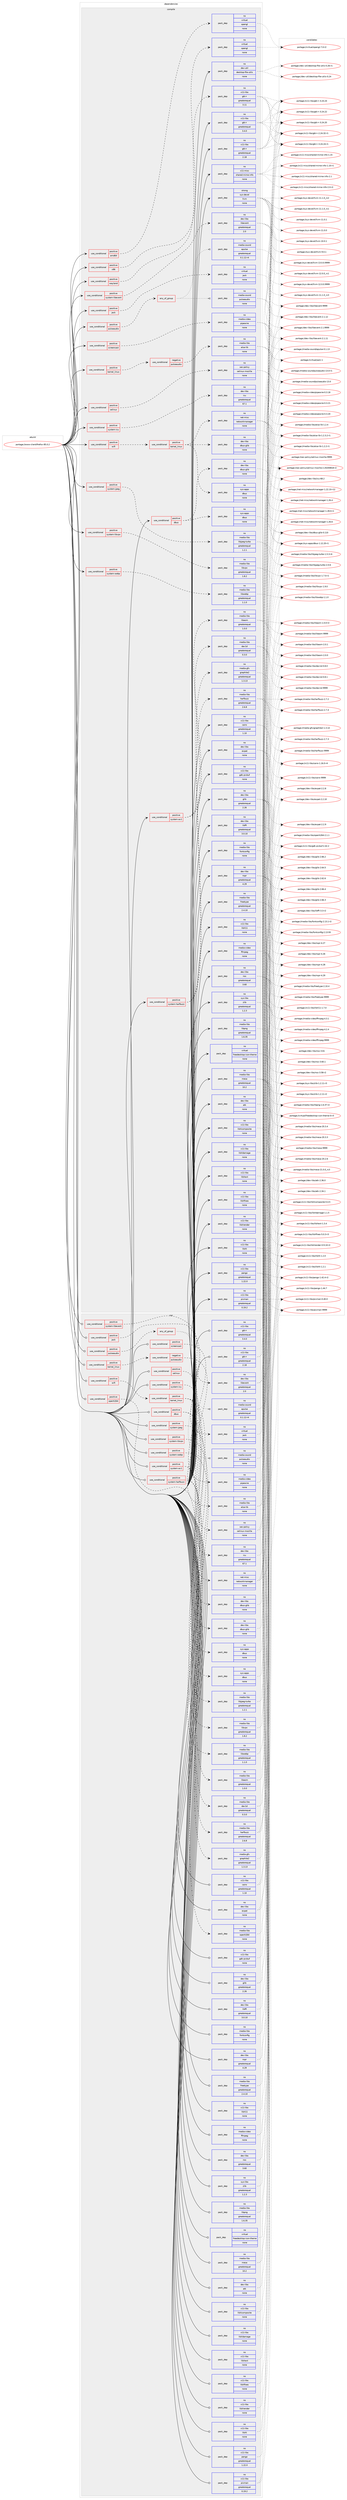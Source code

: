 digraph prolog {

# *************
# Graph options
# *************

newrank=true;
concentrate=true;
compound=true;
graph [rankdir=LR,fontname=Helvetica,fontsize=10,ranksep=1.5];#, ranksep=2.5, nodesep=0.2];
edge  [arrowhead=vee];
node  [fontname=Helvetica,fontsize=10];

# **********
# The ebuild
# **********

subgraph cluster_leftcol {
color=gray;
label=<<i>ebuild</i>>;
id [label="portage://www-client/firefox-85.0.2", color=red, width=4, href="../www-client/firefox-85.0.2.svg"];
}

# ****************
# The dependencies
# ****************

subgraph cluster_midcol {
color=gray;
label=<<i>dependencies</i>>;
subgraph cluster_compile {
fillcolor="#eeeeee";
style=filled;
label=<<i>compile</i>>;
subgraph cond323 {
dependency2362 [label=<<TABLE BORDER="0" CELLBORDER="1" CELLSPACING="0" CELLPADDING="4"><TR><TD ROWSPAN="3" CELLPADDING="10">use_conditional</TD></TR><TR><TD>positive</TD></TR><TR><TD>amd64</TD></TR></TABLE>>, shape=none, color=red];
subgraph pack1999 {
dependency2363 [label=<<TABLE BORDER="0" CELLBORDER="1" CELLSPACING="0" CELLPADDING="4" WIDTH="220"><TR><TD ROWSPAN="6" CELLPADDING="30">pack_dep</TD></TR><TR><TD WIDTH="110">no</TD></TR><TR><TD>virtual</TD></TR><TR><TD>opengl</TD></TR><TR><TD>none</TD></TR><TR><TD></TD></TR></TABLE>>, shape=none, color=blue];
}
dependency2362:e -> dependency2363:w [weight=20,style="dashed",arrowhead="vee"];
}
id:e -> dependency2362:w [weight=20,style="solid",arrowhead="vee"];
subgraph cond324 {
dependency2364 [label=<<TABLE BORDER="0" CELLBORDER="1" CELLSPACING="0" CELLPADDING="4"><TR><TD ROWSPAN="3" CELLPADDING="10">use_conditional</TD></TR><TR><TD>positive</TD></TR><TR><TD>dbus</TD></TR></TABLE>>, shape=none, color=red];
subgraph pack2000 {
dependency2365 [label=<<TABLE BORDER="0" CELLBORDER="1" CELLSPACING="0" CELLPADDING="4" WIDTH="220"><TR><TD ROWSPAN="6" CELLPADDING="30">pack_dep</TD></TR><TR><TD WIDTH="110">no</TD></TR><TR><TD>sys-apps</TD></TR><TR><TD>dbus</TD></TR><TR><TD>none</TD></TR><TR><TD></TD></TR></TABLE>>, shape=none, color=blue];
}
dependency2364:e -> dependency2365:w [weight=20,style="dashed",arrowhead="vee"];
subgraph pack2001 {
dependency2366 [label=<<TABLE BORDER="0" CELLBORDER="1" CELLSPACING="0" CELLPADDING="4" WIDTH="220"><TR><TD ROWSPAN="6" CELLPADDING="30">pack_dep</TD></TR><TR><TD WIDTH="110">no</TD></TR><TR><TD>dev-libs</TD></TR><TR><TD>dbus-glib</TD></TR><TR><TD>none</TD></TR><TR><TD></TD></TR></TABLE>>, shape=none, color=blue];
}
dependency2364:e -> dependency2366:w [weight=20,style="dashed",arrowhead="vee"];
}
id:e -> dependency2364:w [weight=20,style="solid",arrowhead="vee"];
subgraph cond325 {
dependency2367 [label=<<TABLE BORDER="0" CELLBORDER="1" CELLSPACING="0" CELLPADDING="4"><TR><TD ROWSPAN="3" CELLPADDING="10">use_conditional</TD></TR><TR><TD>positive</TD></TR><TR><TD>jack</TD></TR></TABLE>>, shape=none, color=red];
subgraph pack2002 {
dependency2368 [label=<<TABLE BORDER="0" CELLBORDER="1" CELLSPACING="0" CELLPADDING="4" WIDTH="220"><TR><TD ROWSPAN="6" CELLPADDING="30">pack_dep</TD></TR><TR><TD WIDTH="110">no</TD></TR><TR><TD>virtual</TD></TR><TR><TD>jack</TD></TR><TR><TD>none</TD></TR><TR><TD></TD></TR></TABLE>>, shape=none, color=blue];
}
dependency2367:e -> dependency2368:w [weight=20,style="dashed",arrowhead="vee"];
}
id:e -> dependency2367:w [weight=20,style="solid",arrowhead="vee"];
subgraph cond326 {
dependency2369 [label=<<TABLE BORDER="0" CELLBORDER="1" CELLSPACING="0" CELLPADDING="4"><TR><TD ROWSPAN="3" CELLPADDING="10">use_conditional</TD></TR><TR><TD>positive</TD></TR><TR><TD>kernel_linux</TD></TR></TABLE>>, shape=none, color=red];
subgraph cond327 {
dependency2370 [label=<<TABLE BORDER="0" CELLBORDER="1" CELLSPACING="0" CELLPADDING="4"><TR><TD ROWSPAN="3" CELLPADDING="10">use_conditional</TD></TR><TR><TD>negative</TD></TR><TR><TD>pulseaudio</TD></TR></TABLE>>, shape=none, color=red];
subgraph pack2003 {
dependency2371 [label=<<TABLE BORDER="0" CELLBORDER="1" CELLSPACING="0" CELLPADDING="4" WIDTH="220"><TR><TD ROWSPAN="6" CELLPADDING="30">pack_dep</TD></TR><TR><TD WIDTH="110">no</TD></TR><TR><TD>media-libs</TD></TR><TR><TD>alsa-lib</TD></TR><TR><TD>none</TD></TR><TR><TD></TD></TR></TABLE>>, shape=none, color=blue];
}
dependency2370:e -> dependency2371:w [weight=20,style="dashed",arrowhead="vee"];
}
dependency2369:e -> dependency2370:w [weight=20,style="dashed",arrowhead="vee"];
}
id:e -> dependency2369:w [weight=20,style="solid",arrowhead="vee"];
subgraph cond328 {
dependency2372 [label=<<TABLE BORDER="0" CELLBORDER="1" CELLSPACING="0" CELLPADDING="4"><TR><TD ROWSPAN="3" CELLPADDING="10">use_conditional</TD></TR><TR><TD>positive</TD></TR><TR><TD>pulseaudio</TD></TR></TABLE>>, shape=none, color=red];
subgraph any34 {
dependency2373 [label=<<TABLE BORDER="0" CELLBORDER="1" CELLSPACING="0" CELLPADDING="4"><TR><TD CELLPADDING="10">any_of_group</TD></TR></TABLE>>, shape=none, color=red];subgraph pack2004 {
dependency2374 [label=<<TABLE BORDER="0" CELLBORDER="1" CELLSPACING="0" CELLPADDING="4" WIDTH="220"><TR><TD ROWSPAN="6" CELLPADDING="30">pack_dep</TD></TR><TR><TD WIDTH="110">no</TD></TR><TR><TD>media-sound</TD></TR><TR><TD>pulseaudio</TD></TR><TR><TD>none</TD></TR><TR><TD></TD></TR></TABLE>>, shape=none, color=blue];
}
dependency2373:e -> dependency2374:w [weight=20,style="dotted",arrowhead="oinv"];
subgraph pack2005 {
dependency2375 [label=<<TABLE BORDER="0" CELLBORDER="1" CELLSPACING="0" CELLPADDING="4" WIDTH="220"><TR><TD ROWSPAN="6" CELLPADDING="30">pack_dep</TD></TR><TR><TD WIDTH="110">no</TD></TR><TR><TD>media-sound</TD></TR><TR><TD>apulse</TD></TR><TR><TD>greaterequal</TD></TR><TR><TD>0.1.12-r4</TD></TR></TABLE>>, shape=none, color=blue];
}
dependency2373:e -> dependency2375:w [weight=20,style="dotted",arrowhead="oinv"];
}
dependency2372:e -> dependency2373:w [weight=20,style="dashed",arrowhead="vee"];
}
id:e -> dependency2372:w [weight=20,style="solid",arrowhead="vee"];
subgraph cond329 {
dependency2376 [label=<<TABLE BORDER="0" CELLBORDER="1" CELLSPACING="0" CELLPADDING="4"><TR><TD ROWSPAN="3" CELLPADDING="10">use_conditional</TD></TR><TR><TD>positive</TD></TR><TR><TD>screencast</TD></TR></TABLE>>, shape=none, color=red];
subgraph pack2006 {
dependency2377 [label=<<TABLE BORDER="0" CELLBORDER="1" CELLSPACING="0" CELLPADDING="4" WIDTH="220"><TR><TD ROWSPAN="6" CELLPADDING="30">pack_dep</TD></TR><TR><TD WIDTH="110">no</TD></TR><TR><TD>media-video</TD></TR><TR><TD>pipewire</TD></TR><TR><TD>none</TD></TR><TR><TD></TD></TR></TABLE>>, shape=none, color=blue];
}
dependency2376:e -> dependency2377:w [weight=20,style="dashed",arrowhead="vee"];
}
id:e -> dependency2376:w [weight=20,style="solid",arrowhead="vee"];
subgraph cond330 {
dependency2378 [label=<<TABLE BORDER="0" CELLBORDER="1" CELLSPACING="0" CELLPADDING="4"><TR><TD ROWSPAN="3" CELLPADDING="10">use_conditional</TD></TR><TR><TD>positive</TD></TR><TR><TD>selinux</TD></TR></TABLE>>, shape=none, color=red];
subgraph pack2007 {
dependency2379 [label=<<TABLE BORDER="0" CELLBORDER="1" CELLSPACING="0" CELLPADDING="4" WIDTH="220"><TR><TD ROWSPAN="6" CELLPADDING="30">pack_dep</TD></TR><TR><TD WIDTH="110">no</TD></TR><TR><TD>sec-policy</TD></TR><TR><TD>selinux-mozilla</TD></TR><TR><TD>none</TD></TR><TR><TD></TD></TR></TABLE>>, shape=none, color=blue];
}
dependency2378:e -> dependency2379:w [weight=20,style="dashed",arrowhead="vee"];
}
id:e -> dependency2378:w [weight=20,style="solid",arrowhead="vee"];
subgraph cond331 {
dependency2380 [label=<<TABLE BORDER="0" CELLBORDER="1" CELLSPACING="0" CELLPADDING="4"><TR><TD ROWSPAN="3" CELLPADDING="10">use_conditional</TD></TR><TR><TD>positive</TD></TR><TR><TD>system-av1</TD></TR></TABLE>>, shape=none, color=red];
subgraph pack2008 {
dependency2381 [label=<<TABLE BORDER="0" CELLBORDER="1" CELLSPACING="0" CELLPADDING="4" WIDTH="220"><TR><TD ROWSPAN="6" CELLPADDING="30">pack_dep</TD></TR><TR><TD WIDTH="110">no</TD></TR><TR><TD>media-libs</TD></TR><TR><TD>dav1d</TD></TR><TR><TD>greaterequal</TD></TR><TR><TD>0.3.0</TD></TR></TABLE>>, shape=none, color=blue];
}
dependency2380:e -> dependency2381:w [weight=20,style="dashed",arrowhead="vee"];
subgraph pack2009 {
dependency2382 [label=<<TABLE BORDER="0" CELLBORDER="1" CELLSPACING="0" CELLPADDING="4" WIDTH="220"><TR><TD ROWSPAN="6" CELLPADDING="30">pack_dep</TD></TR><TR><TD WIDTH="110">no</TD></TR><TR><TD>media-libs</TD></TR><TR><TD>libaom</TD></TR><TR><TD>greaterequal</TD></TR><TR><TD>1.0.0</TD></TR></TABLE>>, shape=none, color=blue];
}
dependency2380:e -> dependency2382:w [weight=20,style="dashed",arrowhead="vee"];
}
id:e -> dependency2380:w [weight=20,style="solid",arrowhead="vee"];
subgraph cond332 {
dependency2383 [label=<<TABLE BORDER="0" CELLBORDER="1" CELLSPACING="0" CELLPADDING="4"><TR><TD ROWSPAN="3" CELLPADDING="10">use_conditional</TD></TR><TR><TD>positive</TD></TR><TR><TD>system-harfbuzz</TD></TR></TABLE>>, shape=none, color=red];
subgraph pack2010 {
dependency2384 [label=<<TABLE BORDER="0" CELLBORDER="1" CELLSPACING="0" CELLPADDING="4" WIDTH="220"><TR><TD ROWSPAN="6" CELLPADDING="30">pack_dep</TD></TR><TR><TD WIDTH="110">no</TD></TR><TR><TD>media-libs</TD></TR><TR><TD>harfbuzz</TD></TR><TR><TD>greaterequal</TD></TR><TR><TD>2.6.8</TD></TR></TABLE>>, shape=none, color=blue];
}
dependency2383:e -> dependency2384:w [weight=20,style="dashed",arrowhead="vee"];
subgraph pack2011 {
dependency2385 [label=<<TABLE BORDER="0" CELLBORDER="1" CELLSPACING="0" CELLPADDING="4" WIDTH="220"><TR><TD ROWSPAN="6" CELLPADDING="30">pack_dep</TD></TR><TR><TD WIDTH="110">no</TD></TR><TR><TD>media-gfx</TD></TR><TR><TD>graphite2</TD></TR><TR><TD>greaterequal</TD></TR><TR><TD>1.3.13</TD></TR></TABLE>>, shape=none, color=blue];
}
dependency2383:e -> dependency2385:w [weight=20,style="dashed",arrowhead="vee"];
}
id:e -> dependency2383:w [weight=20,style="solid",arrowhead="vee"];
subgraph cond333 {
dependency2386 [label=<<TABLE BORDER="0" CELLBORDER="1" CELLSPACING="0" CELLPADDING="4"><TR><TD ROWSPAN="3" CELLPADDING="10">use_conditional</TD></TR><TR><TD>positive</TD></TR><TR><TD>system-icu</TD></TR></TABLE>>, shape=none, color=red];
subgraph pack2012 {
dependency2387 [label=<<TABLE BORDER="0" CELLBORDER="1" CELLSPACING="0" CELLPADDING="4" WIDTH="220"><TR><TD ROWSPAN="6" CELLPADDING="30">pack_dep</TD></TR><TR><TD WIDTH="110">no</TD></TR><TR><TD>dev-libs</TD></TR><TR><TD>icu</TD></TR><TR><TD>greaterequal</TD></TR><TR><TD>67.1</TD></TR></TABLE>>, shape=none, color=blue];
}
dependency2386:e -> dependency2387:w [weight=20,style="dashed",arrowhead="vee"];
}
id:e -> dependency2386:w [weight=20,style="solid",arrowhead="vee"];
subgraph cond334 {
dependency2388 [label=<<TABLE BORDER="0" CELLBORDER="1" CELLSPACING="0" CELLPADDING="4"><TR><TD ROWSPAN="3" CELLPADDING="10">use_conditional</TD></TR><TR><TD>positive</TD></TR><TR><TD>system-jpeg</TD></TR></TABLE>>, shape=none, color=red];
subgraph pack2013 {
dependency2389 [label=<<TABLE BORDER="0" CELLBORDER="1" CELLSPACING="0" CELLPADDING="4" WIDTH="220"><TR><TD ROWSPAN="6" CELLPADDING="30">pack_dep</TD></TR><TR><TD WIDTH="110">no</TD></TR><TR><TD>media-libs</TD></TR><TR><TD>libjpeg-turbo</TD></TR><TR><TD>greaterequal</TD></TR><TR><TD>1.2.1</TD></TR></TABLE>>, shape=none, color=blue];
}
dependency2388:e -> dependency2389:w [weight=20,style="dashed",arrowhead="vee"];
}
id:e -> dependency2388:w [weight=20,style="solid",arrowhead="vee"];
subgraph cond335 {
dependency2390 [label=<<TABLE BORDER="0" CELLBORDER="1" CELLSPACING="0" CELLPADDING="4"><TR><TD ROWSPAN="3" CELLPADDING="10">use_conditional</TD></TR><TR><TD>positive</TD></TR><TR><TD>system-libevent</TD></TR></TABLE>>, shape=none, color=red];
subgraph pack2014 {
dependency2391 [label=<<TABLE BORDER="0" CELLBORDER="1" CELLSPACING="0" CELLPADDING="4" WIDTH="220"><TR><TD ROWSPAN="6" CELLPADDING="30">pack_dep</TD></TR><TR><TD WIDTH="110">no</TD></TR><TR><TD>dev-libs</TD></TR><TR><TD>libevent</TD></TR><TR><TD>greaterequal</TD></TR><TR><TD>2.0</TD></TR></TABLE>>, shape=none, color=blue];
}
dependency2390:e -> dependency2391:w [weight=20,style="dashed",arrowhead="vee"];
}
id:e -> dependency2390:w [weight=20,style="solid",arrowhead="vee"];
subgraph cond336 {
dependency2392 [label=<<TABLE BORDER="0" CELLBORDER="1" CELLSPACING="0" CELLPADDING="4"><TR><TD ROWSPAN="3" CELLPADDING="10">use_conditional</TD></TR><TR><TD>positive</TD></TR><TR><TD>system-libvpx</TD></TR></TABLE>>, shape=none, color=red];
subgraph pack2015 {
dependency2393 [label=<<TABLE BORDER="0" CELLBORDER="1" CELLSPACING="0" CELLPADDING="4" WIDTH="220"><TR><TD ROWSPAN="6" CELLPADDING="30">pack_dep</TD></TR><TR><TD WIDTH="110">no</TD></TR><TR><TD>media-libs</TD></TR><TR><TD>libvpx</TD></TR><TR><TD>greaterequal</TD></TR><TR><TD>1.8.2</TD></TR></TABLE>>, shape=none, color=blue];
}
dependency2392:e -> dependency2393:w [weight=20,style="dashed",arrowhead="vee"];
}
id:e -> dependency2392:w [weight=20,style="solid",arrowhead="vee"];
subgraph cond337 {
dependency2394 [label=<<TABLE BORDER="0" CELLBORDER="1" CELLSPACING="0" CELLPADDING="4"><TR><TD ROWSPAN="3" CELLPADDING="10">use_conditional</TD></TR><TR><TD>positive</TD></TR><TR><TD>system-webp</TD></TR></TABLE>>, shape=none, color=red];
subgraph pack2016 {
dependency2395 [label=<<TABLE BORDER="0" CELLBORDER="1" CELLSPACING="0" CELLPADDING="4" WIDTH="220"><TR><TD ROWSPAN="6" CELLPADDING="30">pack_dep</TD></TR><TR><TD WIDTH="110">no</TD></TR><TR><TD>media-libs</TD></TR><TR><TD>libwebp</TD></TR><TR><TD>greaterequal</TD></TR><TR><TD>1.1.0</TD></TR></TABLE>>, shape=none, color=blue];
}
dependency2394:e -> dependency2395:w [weight=20,style="dashed",arrowhead="vee"];
}
id:e -> dependency2394:w [weight=20,style="solid",arrowhead="vee"];
subgraph cond338 {
dependency2396 [label=<<TABLE BORDER="0" CELLBORDER="1" CELLSPACING="0" CELLPADDING="4"><TR><TD ROWSPAN="3" CELLPADDING="10">use_conditional</TD></TR><TR><TD>positive</TD></TR><TR><TD>wayland</TD></TR></TABLE>>, shape=none, color=red];
subgraph pack2017 {
dependency2397 [label=<<TABLE BORDER="0" CELLBORDER="1" CELLSPACING="0" CELLPADDING="4" WIDTH="220"><TR><TD ROWSPAN="6" CELLPADDING="30">pack_dep</TD></TR><TR><TD WIDTH="110">no</TD></TR><TR><TD>x11-libs</TD></TR><TR><TD>gtk+</TD></TR><TR><TD>greaterequal</TD></TR><TR><TD>3.11</TD></TR></TABLE>>, shape=none, color=blue];
}
dependency2396:e -> dependency2397:w [weight=20,style="dashed",arrowhead="vee"];
}
id:e -> dependency2396:w [weight=20,style="solid",arrowhead="vee"];
subgraph cond339 {
dependency2398 [label=<<TABLE BORDER="0" CELLBORDER="1" CELLSPACING="0" CELLPADDING="4"><TR><TD ROWSPAN="3" CELLPADDING="10">use_conditional</TD></TR><TR><TD>positive</TD></TR><TR><TD>wifi</TD></TR></TABLE>>, shape=none, color=red];
subgraph cond340 {
dependency2399 [label=<<TABLE BORDER="0" CELLBORDER="1" CELLSPACING="0" CELLPADDING="4"><TR><TD ROWSPAN="3" CELLPADDING="10">use_conditional</TD></TR><TR><TD>positive</TD></TR><TR><TD>kernel_linux</TD></TR></TABLE>>, shape=none, color=red];
subgraph pack2018 {
dependency2400 [label=<<TABLE BORDER="0" CELLBORDER="1" CELLSPACING="0" CELLPADDING="4" WIDTH="220"><TR><TD ROWSPAN="6" CELLPADDING="30">pack_dep</TD></TR><TR><TD WIDTH="110">no</TD></TR><TR><TD>sys-apps</TD></TR><TR><TD>dbus</TD></TR><TR><TD>none</TD></TR><TR><TD></TD></TR></TABLE>>, shape=none, color=blue];
}
dependency2399:e -> dependency2400:w [weight=20,style="dashed",arrowhead="vee"];
subgraph pack2019 {
dependency2401 [label=<<TABLE BORDER="0" CELLBORDER="1" CELLSPACING="0" CELLPADDING="4" WIDTH="220"><TR><TD ROWSPAN="6" CELLPADDING="30">pack_dep</TD></TR><TR><TD WIDTH="110">no</TD></TR><TR><TD>dev-libs</TD></TR><TR><TD>dbus-glib</TD></TR><TR><TD>none</TD></TR><TR><TD></TD></TR></TABLE>>, shape=none, color=blue];
}
dependency2399:e -> dependency2401:w [weight=20,style="dashed",arrowhead="vee"];
subgraph pack2020 {
dependency2402 [label=<<TABLE BORDER="0" CELLBORDER="1" CELLSPACING="0" CELLPADDING="4" WIDTH="220"><TR><TD ROWSPAN="6" CELLPADDING="30">pack_dep</TD></TR><TR><TD WIDTH="110">no</TD></TR><TR><TD>net-misc</TD></TR><TR><TD>networkmanager</TD></TR><TR><TD>none</TD></TR><TR><TD></TD></TR></TABLE>>, shape=none, color=blue];
}
dependency2399:e -> dependency2402:w [weight=20,style="dashed",arrowhead="vee"];
}
dependency2398:e -> dependency2399:w [weight=20,style="dashed",arrowhead="vee"];
}
id:e -> dependency2398:w [weight=20,style="solid",arrowhead="vee"];
subgraph cond341 {
dependency2403 [label=<<TABLE BORDER="0" CELLBORDER="1" CELLSPACING="0" CELLPADDING="4"><TR><TD ROWSPAN="3" CELLPADDING="10">use_conditional</TD></TR><TR><TD>positive</TD></TR><TR><TD>x86</TD></TR></TABLE>>, shape=none, color=red];
subgraph pack2021 {
dependency2404 [label=<<TABLE BORDER="0" CELLBORDER="1" CELLSPACING="0" CELLPADDING="4" WIDTH="220"><TR><TD ROWSPAN="6" CELLPADDING="30">pack_dep</TD></TR><TR><TD WIDTH="110">no</TD></TR><TR><TD>virtual</TD></TR><TR><TD>opengl</TD></TR><TR><TD>none</TD></TR><TR><TD></TD></TR></TABLE>>, shape=none, color=blue];
}
dependency2403:e -> dependency2404:w [weight=20,style="dashed",arrowhead="vee"];
}
id:e -> dependency2403:w [weight=20,style="solid",arrowhead="vee"];
subgraph pack2022 {
dependency2405 [label=<<TABLE BORDER="0" CELLBORDER="1" CELLSPACING="0" CELLPADDING="4" WIDTH="220"><TR><TD ROWSPAN="6" CELLPADDING="30">pack_dep</TD></TR><TR><TD WIDTH="110">no</TD></TR><TR><TD>dev-libs</TD></TR><TR><TD>atk</TD></TR><TR><TD>none</TD></TR><TR><TD></TD></TR></TABLE>>, shape=none, color=blue];
}
id:e -> dependency2405:w [weight=20,style="solid",arrowhead="vee"];
subgraph pack2023 {
dependency2406 [label=<<TABLE BORDER="0" CELLBORDER="1" CELLSPACING="0" CELLPADDING="4" WIDTH="220"><TR><TD ROWSPAN="6" CELLPADDING="30">pack_dep</TD></TR><TR><TD WIDTH="110">no</TD></TR><TR><TD>dev-libs</TD></TR><TR><TD>expat</TD></TR><TR><TD>none</TD></TR><TR><TD></TD></TR></TABLE>>, shape=none, color=blue];
}
id:e -> dependency2406:w [weight=20,style="solid",arrowhead="vee"];
subgraph pack2024 {
dependency2407 [label=<<TABLE BORDER="0" CELLBORDER="1" CELLSPACING="0" CELLPADDING="4" WIDTH="220"><TR><TD ROWSPAN="6" CELLPADDING="30">pack_dep</TD></TR><TR><TD WIDTH="110">no</TD></TR><TR><TD>dev-libs</TD></TR><TR><TD>glib</TD></TR><TR><TD>greaterequal</TD></TR><TR><TD>2.26</TD></TR></TABLE>>, shape=none, color=blue];
}
id:e -> dependency2407:w [weight=20,style="solid",arrowhead="vee"];
subgraph pack2025 {
dependency2408 [label=<<TABLE BORDER="0" CELLBORDER="1" CELLSPACING="0" CELLPADDING="4" WIDTH="220"><TR><TD ROWSPAN="6" CELLPADDING="30">pack_dep</TD></TR><TR><TD WIDTH="110">no</TD></TR><TR><TD>dev-libs</TD></TR><TR><TD>libffi</TD></TR><TR><TD>greaterequal</TD></TR><TR><TD>3.0.10</TD></TR></TABLE>>, shape=none, color=blue];
}
id:e -> dependency2408:w [weight=20,style="solid",arrowhead="vee"];
subgraph pack2026 {
dependency2409 [label=<<TABLE BORDER="0" CELLBORDER="1" CELLSPACING="0" CELLPADDING="4" WIDTH="220"><TR><TD ROWSPAN="6" CELLPADDING="30">pack_dep</TD></TR><TR><TD WIDTH="110">no</TD></TR><TR><TD>dev-libs</TD></TR><TR><TD>nspr</TD></TR><TR><TD>greaterequal</TD></TR><TR><TD>4.29</TD></TR></TABLE>>, shape=none, color=blue];
}
id:e -> dependency2409:w [weight=20,style="solid",arrowhead="vee"];
subgraph pack2027 {
dependency2410 [label=<<TABLE BORDER="0" CELLBORDER="1" CELLSPACING="0" CELLPADDING="4" WIDTH="220"><TR><TD ROWSPAN="6" CELLPADDING="30">pack_dep</TD></TR><TR><TD WIDTH="110">no</TD></TR><TR><TD>dev-libs</TD></TR><TR><TD>nss</TD></TR><TR><TD>greaterequal</TD></TR><TR><TD>3.60</TD></TR></TABLE>>, shape=none, color=blue];
}
id:e -> dependency2410:w [weight=20,style="solid",arrowhead="vee"];
subgraph pack2028 {
dependency2411 [label=<<TABLE BORDER="0" CELLBORDER="1" CELLSPACING="0" CELLPADDING="4" WIDTH="220"><TR><TD ROWSPAN="6" CELLPADDING="30">pack_dep</TD></TR><TR><TD WIDTH="110">no</TD></TR><TR><TD>dev-util</TD></TR><TR><TD>desktop-file-utils</TD></TR><TR><TD>none</TD></TR><TR><TD></TD></TR></TABLE>>, shape=none, color=blue];
}
id:e -> dependency2411:w [weight=20,style="solid",arrowhead="vee"];
subgraph pack2029 {
dependency2412 [label=<<TABLE BORDER="0" CELLBORDER="1" CELLSPACING="0" CELLPADDING="4" WIDTH="220"><TR><TD ROWSPAN="6" CELLPADDING="30">pack_dep</TD></TR><TR><TD WIDTH="110">no</TD></TR><TR><TD>media-libs</TD></TR><TR><TD>fontconfig</TD></TR><TR><TD>none</TD></TR><TR><TD></TD></TR></TABLE>>, shape=none, color=blue];
}
id:e -> dependency2412:w [weight=20,style="solid",arrowhead="vee"];
subgraph pack2030 {
dependency2413 [label=<<TABLE BORDER="0" CELLBORDER="1" CELLSPACING="0" CELLPADDING="4" WIDTH="220"><TR><TD ROWSPAN="6" CELLPADDING="30">pack_dep</TD></TR><TR><TD WIDTH="110">no</TD></TR><TR><TD>media-libs</TD></TR><TR><TD>freetype</TD></TR><TR><TD>greaterequal</TD></TR><TR><TD>2.4.10</TD></TR></TABLE>>, shape=none, color=blue];
}
id:e -> dependency2413:w [weight=20,style="solid",arrowhead="vee"];
subgraph pack2031 {
dependency2414 [label=<<TABLE BORDER="0" CELLBORDER="1" CELLSPACING="0" CELLPADDING="4" WIDTH="220"><TR><TD ROWSPAN="6" CELLPADDING="30">pack_dep</TD></TR><TR><TD WIDTH="110">no</TD></TR><TR><TD>media-libs</TD></TR><TR><TD>libpng</TD></TR><TR><TD>greaterequal</TD></TR><TR><TD>1.6.35</TD></TR></TABLE>>, shape=none, color=blue];
}
id:e -> dependency2414:w [weight=20,style="solid",arrowhead="vee"];
subgraph pack2032 {
dependency2415 [label=<<TABLE BORDER="0" CELLBORDER="1" CELLSPACING="0" CELLPADDING="4" WIDTH="220"><TR><TD ROWSPAN="6" CELLPADDING="30">pack_dep</TD></TR><TR><TD WIDTH="110">no</TD></TR><TR><TD>media-libs</TD></TR><TR><TD>mesa</TD></TR><TR><TD>greaterequal</TD></TR><TR><TD>10.2</TD></TR></TABLE>>, shape=none, color=blue];
}
id:e -> dependency2415:w [weight=20,style="solid",arrowhead="vee"];
subgraph pack2033 {
dependency2416 [label=<<TABLE BORDER="0" CELLBORDER="1" CELLSPACING="0" CELLPADDING="4" WIDTH="220"><TR><TD ROWSPAN="6" CELLPADDING="30">pack_dep</TD></TR><TR><TD WIDTH="110">no</TD></TR><TR><TD>media-video</TD></TR><TR><TD>ffmpeg</TD></TR><TR><TD>none</TD></TR><TR><TD></TD></TR></TABLE>>, shape=none, color=blue];
}
id:e -> dependency2416:w [weight=20,style="solid",arrowhead="vee"];
subgraph pack2034 {
dependency2417 [label=<<TABLE BORDER="0" CELLBORDER="1" CELLSPACING="0" CELLPADDING="4" WIDTH="220"><TR><TD ROWSPAN="6" CELLPADDING="30">pack_dep</TD></TR><TR><TD WIDTH="110">no</TD></TR><TR><TD>sys-libs</TD></TR><TR><TD>zlib</TD></TR><TR><TD>greaterequal</TD></TR><TR><TD>1.2.3</TD></TR></TABLE>>, shape=none, color=blue];
}
id:e -> dependency2417:w [weight=20,style="solid",arrowhead="vee"];
subgraph pack2035 {
dependency2418 [label=<<TABLE BORDER="0" CELLBORDER="1" CELLSPACING="0" CELLPADDING="4" WIDTH="220"><TR><TD ROWSPAN="6" CELLPADDING="30">pack_dep</TD></TR><TR><TD WIDTH="110">no</TD></TR><TR><TD>virtual</TD></TR><TR><TD>freedesktop-icon-theme</TD></TR><TR><TD>none</TD></TR><TR><TD></TD></TR></TABLE>>, shape=none, color=blue];
}
id:e -> dependency2418:w [weight=20,style="solid",arrowhead="vee"];
subgraph pack2036 {
dependency2419 [label=<<TABLE BORDER="0" CELLBORDER="1" CELLSPACING="0" CELLPADDING="4" WIDTH="220"><TR><TD ROWSPAN="6" CELLPADDING="30">pack_dep</TD></TR><TR><TD WIDTH="110">no</TD></TR><TR><TD>x11-libs</TD></TR><TR><TD>cairo</TD></TR><TR><TD>greaterequal</TD></TR><TR><TD>1.10</TD></TR></TABLE>>, shape=none, color=blue];
}
id:e -> dependency2419:w [weight=20,style="solid",arrowhead="vee"];
subgraph pack2037 {
dependency2420 [label=<<TABLE BORDER="0" CELLBORDER="1" CELLSPACING="0" CELLPADDING="4" WIDTH="220"><TR><TD ROWSPAN="6" CELLPADDING="30">pack_dep</TD></TR><TR><TD WIDTH="110">no</TD></TR><TR><TD>x11-libs</TD></TR><TR><TD>gdk-pixbuf</TD></TR><TR><TD>none</TD></TR><TR><TD></TD></TR></TABLE>>, shape=none, color=blue];
}
id:e -> dependency2420:w [weight=20,style="solid",arrowhead="vee"];
subgraph pack2038 {
dependency2421 [label=<<TABLE BORDER="0" CELLBORDER="1" CELLSPACING="0" CELLPADDING="4" WIDTH="220"><TR><TD ROWSPAN="6" CELLPADDING="30">pack_dep</TD></TR><TR><TD WIDTH="110">no</TD></TR><TR><TD>x11-libs</TD></TR><TR><TD>gtk+</TD></TR><TR><TD>greaterequal</TD></TR><TR><TD>2.18</TD></TR></TABLE>>, shape=none, color=blue];
}
id:e -> dependency2421:w [weight=20,style="solid",arrowhead="vee"];
subgraph pack2039 {
dependency2422 [label=<<TABLE BORDER="0" CELLBORDER="1" CELLSPACING="0" CELLPADDING="4" WIDTH="220"><TR><TD ROWSPAN="6" CELLPADDING="30">pack_dep</TD></TR><TR><TD WIDTH="110">no</TD></TR><TR><TD>x11-libs</TD></TR><TR><TD>gtk+</TD></TR><TR><TD>greaterequal</TD></TR><TR><TD>3.4.0</TD></TR></TABLE>>, shape=none, color=blue];
}
id:e -> dependency2422:w [weight=20,style="solid",arrowhead="vee"];
subgraph pack2040 {
dependency2423 [label=<<TABLE BORDER="0" CELLBORDER="1" CELLSPACING="0" CELLPADDING="4" WIDTH="220"><TR><TD ROWSPAN="6" CELLPADDING="30">pack_dep</TD></TR><TR><TD WIDTH="110">no</TD></TR><TR><TD>x11-libs</TD></TR><TR><TD>libX11</TD></TR><TR><TD>none</TD></TR><TR><TD></TD></TR></TABLE>>, shape=none, color=blue];
}
id:e -> dependency2423:w [weight=20,style="solid",arrowhead="vee"];
subgraph pack2041 {
dependency2424 [label=<<TABLE BORDER="0" CELLBORDER="1" CELLSPACING="0" CELLPADDING="4" WIDTH="220"><TR><TD ROWSPAN="6" CELLPADDING="30">pack_dep</TD></TR><TR><TD WIDTH="110">no</TD></TR><TR><TD>x11-libs</TD></TR><TR><TD>libXcomposite</TD></TR><TR><TD>none</TD></TR><TR><TD></TD></TR></TABLE>>, shape=none, color=blue];
}
id:e -> dependency2424:w [weight=20,style="solid",arrowhead="vee"];
subgraph pack2042 {
dependency2425 [label=<<TABLE BORDER="0" CELLBORDER="1" CELLSPACING="0" CELLPADDING="4" WIDTH="220"><TR><TD ROWSPAN="6" CELLPADDING="30">pack_dep</TD></TR><TR><TD WIDTH="110">no</TD></TR><TR><TD>x11-libs</TD></TR><TR><TD>libXdamage</TD></TR><TR><TD>none</TD></TR><TR><TD></TD></TR></TABLE>>, shape=none, color=blue];
}
id:e -> dependency2425:w [weight=20,style="solid",arrowhead="vee"];
subgraph pack2043 {
dependency2426 [label=<<TABLE BORDER="0" CELLBORDER="1" CELLSPACING="0" CELLPADDING="4" WIDTH="220"><TR><TD ROWSPAN="6" CELLPADDING="30">pack_dep</TD></TR><TR><TD WIDTH="110">no</TD></TR><TR><TD>x11-libs</TD></TR><TR><TD>libXext</TD></TR><TR><TD>none</TD></TR><TR><TD></TD></TR></TABLE>>, shape=none, color=blue];
}
id:e -> dependency2426:w [weight=20,style="solid",arrowhead="vee"];
subgraph pack2044 {
dependency2427 [label=<<TABLE BORDER="0" CELLBORDER="1" CELLSPACING="0" CELLPADDING="4" WIDTH="220"><TR><TD ROWSPAN="6" CELLPADDING="30">pack_dep</TD></TR><TR><TD WIDTH="110">no</TD></TR><TR><TD>x11-libs</TD></TR><TR><TD>libXfixes</TD></TR><TR><TD>none</TD></TR><TR><TD></TD></TR></TABLE>>, shape=none, color=blue];
}
id:e -> dependency2427:w [weight=20,style="solid",arrowhead="vee"];
subgraph pack2045 {
dependency2428 [label=<<TABLE BORDER="0" CELLBORDER="1" CELLSPACING="0" CELLPADDING="4" WIDTH="220"><TR><TD ROWSPAN="6" CELLPADDING="30">pack_dep</TD></TR><TR><TD WIDTH="110">no</TD></TR><TR><TD>x11-libs</TD></TR><TR><TD>libXrender</TD></TR><TR><TD>none</TD></TR><TR><TD></TD></TR></TABLE>>, shape=none, color=blue];
}
id:e -> dependency2428:w [weight=20,style="solid",arrowhead="vee"];
subgraph pack2046 {
dependency2429 [label=<<TABLE BORDER="0" CELLBORDER="1" CELLSPACING="0" CELLPADDING="4" WIDTH="220"><TR><TD ROWSPAN="6" CELLPADDING="30">pack_dep</TD></TR><TR><TD WIDTH="110">no</TD></TR><TR><TD>x11-libs</TD></TR><TR><TD>libXt</TD></TR><TR><TD>none</TD></TR><TR><TD></TD></TR></TABLE>>, shape=none, color=blue];
}
id:e -> dependency2429:w [weight=20,style="solid",arrowhead="vee"];
subgraph pack2047 {
dependency2430 [label=<<TABLE BORDER="0" CELLBORDER="1" CELLSPACING="0" CELLPADDING="4" WIDTH="220"><TR><TD ROWSPAN="6" CELLPADDING="30">pack_dep</TD></TR><TR><TD WIDTH="110">no</TD></TR><TR><TD>x11-libs</TD></TR><TR><TD>pango</TD></TR><TR><TD>greaterequal</TD></TR><TR><TD>1.22.0</TD></TR></TABLE>>, shape=none, color=blue];
}
id:e -> dependency2430:w [weight=20,style="solid",arrowhead="vee"];
subgraph pack2048 {
dependency2431 [label=<<TABLE BORDER="0" CELLBORDER="1" CELLSPACING="0" CELLPADDING="4" WIDTH="220"><TR><TD ROWSPAN="6" CELLPADDING="30">pack_dep</TD></TR><TR><TD WIDTH="110">no</TD></TR><TR><TD>x11-libs</TD></TR><TR><TD>pixman</TD></TR><TR><TD>greaterequal</TD></TR><TR><TD>0.19.2</TD></TR></TABLE>>, shape=none, color=blue];
}
id:e -> dependency2431:w [weight=20,style="solid",arrowhead="vee"];
subgraph pack2049 {
dependency2432 [label=<<TABLE BORDER="0" CELLBORDER="1" CELLSPACING="0" CELLPADDING="4" WIDTH="220"><TR><TD ROWSPAN="6" CELLPADDING="30">pack_dep</TD></TR><TR><TD WIDTH="110">no</TD></TR><TR><TD>x11-misc</TD></TR><TR><TD>shared-mime-info</TD></TR><TR><TD>none</TD></TR><TR><TD></TD></TR></TABLE>>, shape=none, color=blue];
}
id:e -> dependency2432:w [weight=20,style="solid",arrowhead="vee"];
subgraph pack2050 {
dependency2433 [label=<<TABLE BORDER="0" CELLBORDER="1" CELLSPACING="0" CELLPADDING="4" WIDTH="220"><TR><TD ROWSPAN="6" CELLPADDING="30">pack_dep</TD></TR><TR><TD WIDTH="110">strong</TD></TR><TR><TD>sys-devel</TD></TR><TR><TD>llvm</TD></TR><TR><TD>none</TD></TR><TR><TD></TD></TR></TABLE>>, shape=none, color=blue];
}
id:e -> dependency2433:w [weight=20,style="solid",arrowhead="vee"];
}
subgraph cluster_compileandrun {
fillcolor="#eeeeee";
style=filled;
label=<<i>compile and run</i>>;
}
subgraph cluster_run {
fillcolor="#eeeeee";
style=filled;
label=<<i>run</i>>;
subgraph cond342 {
dependency2434 [label=<<TABLE BORDER="0" CELLBORDER="1" CELLSPACING="0" CELLPADDING="4"><TR><TD ROWSPAN="3" CELLPADDING="10">use_conditional</TD></TR><TR><TD>positive</TD></TR><TR><TD>dbus</TD></TR></TABLE>>, shape=none, color=red];
subgraph pack2051 {
dependency2435 [label=<<TABLE BORDER="0" CELLBORDER="1" CELLSPACING="0" CELLPADDING="4" WIDTH="220"><TR><TD ROWSPAN="6" CELLPADDING="30">pack_dep</TD></TR><TR><TD WIDTH="110">no</TD></TR><TR><TD>sys-apps</TD></TR><TR><TD>dbus</TD></TR><TR><TD>none</TD></TR><TR><TD></TD></TR></TABLE>>, shape=none, color=blue];
}
dependency2434:e -> dependency2435:w [weight=20,style="dashed",arrowhead="vee"];
subgraph pack2052 {
dependency2436 [label=<<TABLE BORDER="0" CELLBORDER="1" CELLSPACING="0" CELLPADDING="4" WIDTH="220"><TR><TD ROWSPAN="6" CELLPADDING="30">pack_dep</TD></TR><TR><TD WIDTH="110">no</TD></TR><TR><TD>dev-libs</TD></TR><TR><TD>dbus-glib</TD></TR><TR><TD>none</TD></TR><TR><TD></TD></TR></TABLE>>, shape=none, color=blue];
}
dependency2434:e -> dependency2436:w [weight=20,style="dashed",arrowhead="vee"];
}
id:e -> dependency2434:w [weight=20,style="solid",arrowhead="odot"];
subgraph cond343 {
dependency2437 [label=<<TABLE BORDER="0" CELLBORDER="1" CELLSPACING="0" CELLPADDING="4"><TR><TD ROWSPAN="3" CELLPADDING="10">use_conditional</TD></TR><TR><TD>positive</TD></TR><TR><TD>jack</TD></TR></TABLE>>, shape=none, color=red];
subgraph pack2053 {
dependency2438 [label=<<TABLE BORDER="0" CELLBORDER="1" CELLSPACING="0" CELLPADDING="4" WIDTH="220"><TR><TD ROWSPAN="6" CELLPADDING="30">pack_dep</TD></TR><TR><TD WIDTH="110">no</TD></TR><TR><TD>virtual</TD></TR><TR><TD>jack</TD></TR><TR><TD>none</TD></TR><TR><TD></TD></TR></TABLE>>, shape=none, color=blue];
}
dependency2437:e -> dependency2438:w [weight=20,style="dashed",arrowhead="vee"];
}
id:e -> dependency2437:w [weight=20,style="solid",arrowhead="odot"];
subgraph cond344 {
dependency2439 [label=<<TABLE BORDER="0" CELLBORDER="1" CELLSPACING="0" CELLPADDING="4"><TR><TD ROWSPAN="3" CELLPADDING="10">use_conditional</TD></TR><TR><TD>positive</TD></TR><TR><TD>kernel_linux</TD></TR></TABLE>>, shape=none, color=red];
subgraph cond345 {
dependency2440 [label=<<TABLE BORDER="0" CELLBORDER="1" CELLSPACING="0" CELLPADDING="4"><TR><TD ROWSPAN="3" CELLPADDING="10">use_conditional</TD></TR><TR><TD>negative</TD></TR><TR><TD>pulseaudio</TD></TR></TABLE>>, shape=none, color=red];
subgraph pack2054 {
dependency2441 [label=<<TABLE BORDER="0" CELLBORDER="1" CELLSPACING="0" CELLPADDING="4" WIDTH="220"><TR><TD ROWSPAN="6" CELLPADDING="30">pack_dep</TD></TR><TR><TD WIDTH="110">no</TD></TR><TR><TD>media-libs</TD></TR><TR><TD>alsa-lib</TD></TR><TR><TD>none</TD></TR><TR><TD></TD></TR></TABLE>>, shape=none, color=blue];
}
dependency2440:e -> dependency2441:w [weight=20,style="dashed",arrowhead="vee"];
}
dependency2439:e -> dependency2440:w [weight=20,style="dashed",arrowhead="vee"];
}
id:e -> dependency2439:w [weight=20,style="solid",arrowhead="odot"];
subgraph cond346 {
dependency2442 [label=<<TABLE BORDER="0" CELLBORDER="1" CELLSPACING="0" CELLPADDING="4"><TR><TD ROWSPAN="3" CELLPADDING="10">use_conditional</TD></TR><TR><TD>positive</TD></TR><TR><TD>openh264</TD></TR></TABLE>>, shape=none, color=red];
subgraph pack2055 {
dependency2443 [label=<<TABLE BORDER="0" CELLBORDER="1" CELLSPACING="0" CELLPADDING="4" WIDTH="220"><TR><TD ROWSPAN="6" CELLPADDING="30">pack_dep</TD></TR><TR><TD WIDTH="110">no</TD></TR><TR><TD>media-libs</TD></TR><TR><TD>openh264</TD></TR><TR><TD>none</TD></TR><TR><TD></TD></TR></TABLE>>, shape=none, color=blue];
}
dependency2442:e -> dependency2443:w [weight=20,style="dashed",arrowhead="vee"];
}
id:e -> dependency2442:w [weight=20,style="solid",arrowhead="odot"];
subgraph cond347 {
dependency2444 [label=<<TABLE BORDER="0" CELLBORDER="1" CELLSPACING="0" CELLPADDING="4"><TR><TD ROWSPAN="3" CELLPADDING="10">use_conditional</TD></TR><TR><TD>positive</TD></TR><TR><TD>pulseaudio</TD></TR></TABLE>>, shape=none, color=red];
subgraph any35 {
dependency2445 [label=<<TABLE BORDER="0" CELLBORDER="1" CELLSPACING="0" CELLPADDING="4"><TR><TD CELLPADDING="10">any_of_group</TD></TR></TABLE>>, shape=none, color=red];subgraph pack2056 {
dependency2446 [label=<<TABLE BORDER="0" CELLBORDER="1" CELLSPACING="0" CELLPADDING="4" WIDTH="220"><TR><TD ROWSPAN="6" CELLPADDING="30">pack_dep</TD></TR><TR><TD WIDTH="110">no</TD></TR><TR><TD>media-sound</TD></TR><TR><TD>pulseaudio</TD></TR><TR><TD>none</TD></TR><TR><TD></TD></TR></TABLE>>, shape=none, color=blue];
}
dependency2445:e -> dependency2446:w [weight=20,style="dotted",arrowhead="oinv"];
subgraph pack2057 {
dependency2447 [label=<<TABLE BORDER="0" CELLBORDER="1" CELLSPACING="0" CELLPADDING="4" WIDTH="220"><TR><TD ROWSPAN="6" CELLPADDING="30">pack_dep</TD></TR><TR><TD WIDTH="110">no</TD></TR><TR><TD>media-sound</TD></TR><TR><TD>apulse</TD></TR><TR><TD>greaterequal</TD></TR><TR><TD>0.1.12-r4</TD></TR></TABLE>>, shape=none, color=blue];
}
dependency2445:e -> dependency2447:w [weight=20,style="dotted",arrowhead="oinv"];
}
dependency2444:e -> dependency2445:w [weight=20,style="dashed",arrowhead="vee"];
}
id:e -> dependency2444:w [weight=20,style="solid",arrowhead="odot"];
subgraph cond348 {
dependency2448 [label=<<TABLE BORDER="0" CELLBORDER="1" CELLSPACING="0" CELLPADDING="4"><TR><TD ROWSPAN="3" CELLPADDING="10">use_conditional</TD></TR><TR><TD>positive</TD></TR><TR><TD>screencast</TD></TR></TABLE>>, shape=none, color=red];
subgraph pack2058 {
dependency2449 [label=<<TABLE BORDER="0" CELLBORDER="1" CELLSPACING="0" CELLPADDING="4" WIDTH="220"><TR><TD ROWSPAN="6" CELLPADDING="30">pack_dep</TD></TR><TR><TD WIDTH="110">no</TD></TR><TR><TD>media-video</TD></TR><TR><TD>pipewire</TD></TR><TR><TD>none</TD></TR><TR><TD></TD></TR></TABLE>>, shape=none, color=blue];
}
dependency2448:e -> dependency2449:w [weight=20,style="dashed",arrowhead="vee"];
}
id:e -> dependency2448:w [weight=20,style="solid",arrowhead="odot"];
subgraph cond349 {
dependency2450 [label=<<TABLE BORDER="0" CELLBORDER="1" CELLSPACING="0" CELLPADDING="4"><TR><TD ROWSPAN="3" CELLPADDING="10">use_conditional</TD></TR><TR><TD>positive</TD></TR><TR><TD>selinux</TD></TR></TABLE>>, shape=none, color=red];
subgraph pack2059 {
dependency2451 [label=<<TABLE BORDER="0" CELLBORDER="1" CELLSPACING="0" CELLPADDING="4" WIDTH="220"><TR><TD ROWSPAN="6" CELLPADDING="30">pack_dep</TD></TR><TR><TD WIDTH="110">no</TD></TR><TR><TD>sec-policy</TD></TR><TR><TD>selinux-mozilla</TD></TR><TR><TD>none</TD></TR><TR><TD></TD></TR></TABLE>>, shape=none, color=blue];
}
dependency2450:e -> dependency2451:w [weight=20,style="dashed",arrowhead="vee"];
}
id:e -> dependency2450:w [weight=20,style="solid",arrowhead="odot"];
subgraph cond350 {
dependency2452 [label=<<TABLE BORDER="0" CELLBORDER="1" CELLSPACING="0" CELLPADDING="4"><TR><TD ROWSPAN="3" CELLPADDING="10">use_conditional</TD></TR><TR><TD>positive</TD></TR><TR><TD>system-av1</TD></TR></TABLE>>, shape=none, color=red];
subgraph pack2060 {
dependency2453 [label=<<TABLE BORDER="0" CELLBORDER="1" CELLSPACING="0" CELLPADDING="4" WIDTH="220"><TR><TD ROWSPAN="6" CELLPADDING="30">pack_dep</TD></TR><TR><TD WIDTH="110">no</TD></TR><TR><TD>media-libs</TD></TR><TR><TD>dav1d</TD></TR><TR><TD>greaterequal</TD></TR><TR><TD>0.3.0</TD></TR></TABLE>>, shape=none, color=blue];
}
dependency2452:e -> dependency2453:w [weight=20,style="dashed",arrowhead="vee"];
subgraph pack2061 {
dependency2454 [label=<<TABLE BORDER="0" CELLBORDER="1" CELLSPACING="0" CELLPADDING="4" WIDTH="220"><TR><TD ROWSPAN="6" CELLPADDING="30">pack_dep</TD></TR><TR><TD WIDTH="110">no</TD></TR><TR><TD>media-libs</TD></TR><TR><TD>libaom</TD></TR><TR><TD>greaterequal</TD></TR><TR><TD>1.0.0</TD></TR></TABLE>>, shape=none, color=blue];
}
dependency2452:e -> dependency2454:w [weight=20,style="dashed",arrowhead="vee"];
}
id:e -> dependency2452:w [weight=20,style="solid",arrowhead="odot"];
subgraph cond351 {
dependency2455 [label=<<TABLE BORDER="0" CELLBORDER="1" CELLSPACING="0" CELLPADDING="4"><TR><TD ROWSPAN="3" CELLPADDING="10">use_conditional</TD></TR><TR><TD>positive</TD></TR><TR><TD>system-harfbuzz</TD></TR></TABLE>>, shape=none, color=red];
subgraph pack2062 {
dependency2456 [label=<<TABLE BORDER="0" CELLBORDER="1" CELLSPACING="0" CELLPADDING="4" WIDTH="220"><TR><TD ROWSPAN="6" CELLPADDING="30">pack_dep</TD></TR><TR><TD WIDTH="110">no</TD></TR><TR><TD>media-libs</TD></TR><TR><TD>harfbuzz</TD></TR><TR><TD>greaterequal</TD></TR><TR><TD>2.6.8</TD></TR></TABLE>>, shape=none, color=blue];
}
dependency2455:e -> dependency2456:w [weight=20,style="dashed",arrowhead="vee"];
subgraph pack2063 {
dependency2457 [label=<<TABLE BORDER="0" CELLBORDER="1" CELLSPACING="0" CELLPADDING="4" WIDTH="220"><TR><TD ROWSPAN="6" CELLPADDING="30">pack_dep</TD></TR><TR><TD WIDTH="110">no</TD></TR><TR><TD>media-gfx</TD></TR><TR><TD>graphite2</TD></TR><TR><TD>greaterequal</TD></TR><TR><TD>1.3.13</TD></TR></TABLE>>, shape=none, color=blue];
}
dependency2455:e -> dependency2457:w [weight=20,style="dashed",arrowhead="vee"];
}
id:e -> dependency2455:w [weight=20,style="solid",arrowhead="odot"];
subgraph cond352 {
dependency2458 [label=<<TABLE BORDER="0" CELLBORDER="1" CELLSPACING="0" CELLPADDING="4"><TR><TD ROWSPAN="3" CELLPADDING="10">use_conditional</TD></TR><TR><TD>positive</TD></TR><TR><TD>system-icu</TD></TR></TABLE>>, shape=none, color=red];
subgraph pack2064 {
dependency2459 [label=<<TABLE BORDER="0" CELLBORDER="1" CELLSPACING="0" CELLPADDING="4" WIDTH="220"><TR><TD ROWSPAN="6" CELLPADDING="30">pack_dep</TD></TR><TR><TD WIDTH="110">no</TD></TR><TR><TD>dev-libs</TD></TR><TR><TD>icu</TD></TR><TR><TD>greaterequal</TD></TR><TR><TD>67.1</TD></TR></TABLE>>, shape=none, color=blue];
}
dependency2458:e -> dependency2459:w [weight=20,style="dashed",arrowhead="vee"];
}
id:e -> dependency2458:w [weight=20,style="solid",arrowhead="odot"];
subgraph cond353 {
dependency2460 [label=<<TABLE BORDER="0" CELLBORDER="1" CELLSPACING="0" CELLPADDING="4"><TR><TD ROWSPAN="3" CELLPADDING="10">use_conditional</TD></TR><TR><TD>positive</TD></TR><TR><TD>system-jpeg</TD></TR></TABLE>>, shape=none, color=red];
subgraph pack2065 {
dependency2461 [label=<<TABLE BORDER="0" CELLBORDER="1" CELLSPACING="0" CELLPADDING="4" WIDTH="220"><TR><TD ROWSPAN="6" CELLPADDING="30">pack_dep</TD></TR><TR><TD WIDTH="110">no</TD></TR><TR><TD>media-libs</TD></TR><TR><TD>libjpeg-turbo</TD></TR><TR><TD>greaterequal</TD></TR><TR><TD>1.2.1</TD></TR></TABLE>>, shape=none, color=blue];
}
dependency2460:e -> dependency2461:w [weight=20,style="dashed",arrowhead="vee"];
}
id:e -> dependency2460:w [weight=20,style="solid",arrowhead="odot"];
subgraph cond354 {
dependency2462 [label=<<TABLE BORDER="0" CELLBORDER="1" CELLSPACING="0" CELLPADDING="4"><TR><TD ROWSPAN="3" CELLPADDING="10">use_conditional</TD></TR><TR><TD>positive</TD></TR><TR><TD>system-libevent</TD></TR></TABLE>>, shape=none, color=red];
subgraph pack2066 {
dependency2463 [label=<<TABLE BORDER="0" CELLBORDER="1" CELLSPACING="0" CELLPADDING="4" WIDTH="220"><TR><TD ROWSPAN="6" CELLPADDING="30">pack_dep</TD></TR><TR><TD WIDTH="110">no</TD></TR><TR><TD>dev-libs</TD></TR><TR><TD>libevent</TD></TR><TR><TD>greaterequal</TD></TR><TR><TD>2.0</TD></TR></TABLE>>, shape=none, color=blue];
}
dependency2462:e -> dependency2463:w [weight=20,style="dashed",arrowhead="vee"];
}
id:e -> dependency2462:w [weight=20,style="solid",arrowhead="odot"];
subgraph cond355 {
dependency2464 [label=<<TABLE BORDER="0" CELLBORDER="1" CELLSPACING="0" CELLPADDING="4"><TR><TD ROWSPAN="3" CELLPADDING="10">use_conditional</TD></TR><TR><TD>positive</TD></TR><TR><TD>system-libvpx</TD></TR></TABLE>>, shape=none, color=red];
subgraph pack2067 {
dependency2465 [label=<<TABLE BORDER="0" CELLBORDER="1" CELLSPACING="0" CELLPADDING="4" WIDTH="220"><TR><TD ROWSPAN="6" CELLPADDING="30">pack_dep</TD></TR><TR><TD WIDTH="110">no</TD></TR><TR><TD>media-libs</TD></TR><TR><TD>libvpx</TD></TR><TR><TD>greaterequal</TD></TR><TR><TD>1.8.2</TD></TR></TABLE>>, shape=none, color=blue];
}
dependency2464:e -> dependency2465:w [weight=20,style="dashed",arrowhead="vee"];
}
id:e -> dependency2464:w [weight=20,style="solid",arrowhead="odot"];
subgraph cond356 {
dependency2466 [label=<<TABLE BORDER="0" CELLBORDER="1" CELLSPACING="0" CELLPADDING="4"><TR><TD ROWSPAN="3" CELLPADDING="10">use_conditional</TD></TR><TR><TD>positive</TD></TR><TR><TD>system-webp</TD></TR></TABLE>>, shape=none, color=red];
subgraph pack2068 {
dependency2467 [label=<<TABLE BORDER="0" CELLBORDER="1" CELLSPACING="0" CELLPADDING="4" WIDTH="220"><TR><TD ROWSPAN="6" CELLPADDING="30">pack_dep</TD></TR><TR><TD WIDTH="110">no</TD></TR><TR><TD>media-libs</TD></TR><TR><TD>libwebp</TD></TR><TR><TD>greaterequal</TD></TR><TR><TD>1.1.0</TD></TR></TABLE>>, shape=none, color=blue];
}
dependency2466:e -> dependency2467:w [weight=20,style="dashed",arrowhead="vee"];
}
id:e -> dependency2466:w [weight=20,style="solid",arrowhead="odot"];
subgraph cond357 {
dependency2468 [label=<<TABLE BORDER="0" CELLBORDER="1" CELLSPACING="0" CELLPADDING="4"><TR><TD ROWSPAN="3" CELLPADDING="10">use_conditional</TD></TR><TR><TD>positive</TD></TR><TR><TD>wifi</TD></TR></TABLE>>, shape=none, color=red];
subgraph cond358 {
dependency2469 [label=<<TABLE BORDER="0" CELLBORDER="1" CELLSPACING="0" CELLPADDING="4"><TR><TD ROWSPAN="3" CELLPADDING="10">use_conditional</TD></TR><TR><TD>positive</TD></TR><TR><TD>kernel_linux</TD></TR></TABLE>>, shape=none, color=red];
subgraph pack2069 {
dependency2470 [label=<<TABLE BORDER="0" CELLBORDER="1" CELLSPACING="0" CELLPADDING="4" WIDTH="220"><TR><TD ROWSPAN="6" CELLPADDING="30">pack_dep</TD></TR><TR><TD WIDTH="110">no</TD></TR><TR><TD>sys-apps</TD></TR><TR><TD>dbus</TD></TR><TR><TD>none</TD></TR><TR><TD></TD></TR></TABLE>>, shape=none, color=blue];
}
dependency2469:e -> dependency2470:w [weight=20,style="dashed",arrowhead="vee"];
subgraph pack2070 {
dependency2471 [label=<<TABLE BORDER="0" CELLBORDER="1" CELLSPACING="0" CELLPADDING="4" WIDTH="220"><TR><TD ROWSPAN="6" CELLPADDING="30">pack_dep</TD></TR><TR><TD WIDTH="110">no</TD></TR><TR><TD>dev-libs</TD></TR><TR><TD>dbus-glib</TD></TR><TR><TD>none</TD></TR><TR><TD></TD></TR></TABLE>>, shape=none, color=blue];
}
dependency2469:e -> dependency2471:w [weight=20,style="dashed",arrowhead="vee"];
subgraph pack2071 {
dependency2472 [label=<<TABLE BORDER="0" CELLBORDER="1" CELLSPACING="0" CELLPADDING="4" WIDTH="220"><TR><TD ROWSPAN="6" CELLPADDING="30">pack_dep</TD></TR><TR><TD WIDTH="110">no</TD></TR><TR><TD>net-misc</TD></TR><TR><TD>networkmanager</TD></TR><TR><TD>none</TD></TR><TR><TD></TD></TR></TABLE>>, shape=none, color=blue];
}
dependency2469:e -> dependency2472:w [weight=20,style="dashed",arrowhead="vee"];
}
dependency2468:e -> dependency2469:w [weight=20,style="dashed",arrowhead="vee"];
}
id:e -> dependency2468:w [weight=20,style="solid",arrowhead="odot"];
subgraph pack2072 {
dependency2473 [label=<<TABLE BORDER="0" CELLBORDER="1" CELLSPACING="0" CELLPADDING="4" WIDTH="220"><TR><TD ROWSPAN="6" CELLPADDING="30">pack_dep</TD></TR><TR><TD WIDTH="110">no</TD></TR><TR><TD>dev-libs</TD></TR><TR><TD>atk</TD></TR><TR><TD>none</TD></TR><TR><TD></TD></TR></TABLE>>, shape=none, color=blue];
}
id:e -> dependency2473:w [weight=20,style="solid",arrowhead="odot"];
subgraph pack2073 {
dependency2474 [label=<<TABLE BORDER="0" CELLBORDER="1" CELLSPACING="0" CELLPADDING="4" WIDTH="220"><TR><TD ROWSPAN="6" CELLPADDING="30">pack_dep</TD></TR><TR><TD WIDTH="110">no</TD></TR><TR><TD>dev-libs</TD></TR><TR><TD>expat</TD></TR><TR><TD>none</TD></TR><TR><TD></TD></TR></TABLE>>, shape=none, color=blue];
}
id:e -> dependency2474:w [weight=20,style="solid",arrowhead="odot"];
subgraph pack2074 {
dependency2475 [label=<<TABLE BORDER="0" CELLBORDER="1" CELLSPACING="0" CELLPADDING="4" WIDTH="220"><TR><TD ROWSPAN="6" CELLPADDING="30">pack_dep</TD></TR><TR><TD WIDTH="110">no</TD></TR><TR><TD>dev-libs</TD></TR><TR><TD>glib</TD></TR><TR><TD>greaterequal</TD></TR><TR><TD>2.26</TD></TR></TABLE>>, shape=none, color=blue];
}
id:e -> dependency2475:w [weight=20,style="solid",arrowhead="odot"];
subgraph pack2075 {
dependency2476 [label=<<TABLE BORDER="0" CELLBORDER="1" CELLSPACING="0" CELLPADDING="4" WIDTH="220"><TR><TD ROWSPAN="6" CELLPADDING="30">pack_dep</TD></TR><TR><TD WIDTH="110">no</TD></TR><TR><TD>dev-libs</TD></TR><TR><TD>libffi</TD></TR><TR><TD>greaterequal</TD></TR><TR><TD>3.0.10</TD></TR></TABLE>>, shape=none, color=blue];
}
id:e -> dependency2476:w [weight=20,style="solid",arrowhead="odot"];
subgraph pack2076 {
dependency2477 [label=<<TABLE BORDER="0" CELLBORDER="1" CELLSPACING="0" CELLPADDING="4" WIDTH="220"><TR><TD ROWSPAN="6" CELLPADDING="30">pack_dep</TD></TR><TR><TD WIDTH="110">no</TD></TR><TR><TD>dev-libs</TD></TR><TR><TD>nspr</TD></TR><TR><TD>greaterequal</TD></TR><TR><TD>4.29</TD></TR></TABLE>>, shape=none, color=blue];
}
id:e -> dependency2477:w [weight=20,style="solid",arrowhead="odot"];
subgraph pack2077 {
dependency2478 [label=<<TABLE BORDER="0" CELLBORDER="1" CELLSPACING="0" CELLPADDING="4" WIDTH="220"><TR><TD ROWSPAN="6" CELLPADDING="30">pack_dep</TD></TR><TR><TD WIDTH="110">no</TD></TR><TR><TD>dev-libs</TD></TR><TR><TD>nss</TD></TR><TR><TD>greaterequal</TD></TR><TR><TD>3.60</TD></TR></TABLE>>, shape=none, color=blue];
}
id:e -> dependency2478:w [weight=20,style="solid",arrowhead="odot"];
subgraph pack2078 {
dependency2479 [label=<<TABLE BORDER="0" CELLBORDER="1" CELLSPACING="0" CELLPADDING="4" WIDTH="220"><TR><TD ROWSPAN="6" CELLPADDING="30">pack_dep</TD></TR><TR><TD WIDTH="110">no</TD></TR><TR><TD>media-libs</TD></TR><TR><TD>fontconfig</TD></TR><TR><TD>none</TD></TR><TR><TD></TD></TR></TABLE>>, shape=none, color=blue];
}
id:e -> dependency2479:w [weight=20,style="solid",arrowhead="odot"];
subgraph pack2079 {
dependency2480 [label=<<TABLE BORDER="0" CELLBORDER="1" CELLSPACING="0" CELLPADDING="4" WIDTH="220"><TR><TD ROWSPAN="6" CELLPADDING="30">pack_dep</TD></TR><TR><TD WIDTH="110">no</TD></TR><TR><TD>media-libs</TD></TR><TR><TD>freetype</TD></TR><TR><TD>greaterequal</TD></TR><TR><TD>2.4.10</TD></TR></TABLE>>, shape=none, color=blue];
}
id:e -> dependency2480:w [weight=20,style="solid",arrowhead="odot"];
subgraph pack2080 {
dependency2481 [label=<<TABLE BORDER="0" CELLBORDER="1" CELLSPACING="0" CELLPADDING="4" WIDTH="220"><TR><TD ROWSPAN="6" CELLPADDING="30">pack_dep</TD></TR><TR><TD WIDTH="110">no</TD></TR><TR><TD>media-libs</TD></TR><TR><TD>libpng</TD></TR><TR><TD>greaterequal</TD></TR><TR><TD>1.6.35</TD></TR></TABLE>>, shape=none, color=blue];
}
id:e -> dependency2481:w [weight=20,style="solid",arrowhead="odot"];
subgraph pack2081 {
dependency2482 [label=<<TABLE BORDER="0" CELLBORDER="1" CELLSPACING="0" CELLPADDING="4" WIDTH="220"><TR><TD ROWSPAN="6" CELLPADDING="30">pack_dep</TD></TR><TR><TD WIDTH="110">no</TD></TR><TR><TD>media-libs</TD></TR><TR><TD>mesa</TD></TR><TR><TD>greaterequal</TD></TR><TR><TD>10.2</TD></TR></TABLE>>, shape=none, color=blue];
}
id:e -> dependency2482:w [weight=20,style="solid",arrowhead="odot"];
subgraph pack2082 {
dependency2483 [label=<<TABLE BORDER="0" CELLBORDER="1" CELLSPACING="0" CELLPADDING="4" WIDTH="220"><TR><TD ROWSPAN="6" CELLPADDING="30">pack_dep</TD></TR><TR><TD WIDTH="110">no</TD></TR><TR><TD>media-video</TD></TR><TR><TD>ffmpeg</TD></TR><TR><TD>none</TD></TR><TR><TD></TD></TR></TABLE>>, shape=none, color=blue];
}
id:e -> dependency2483:w [weight=20,style="solid",arrowhead="odot"];
subgraph pack2083 {
dependency2484 [label=<<TABLE BORDER="0" CELLBORDER="1" CELLSPACING="0" CELLPADDING="4" WIDTH="220"><TR><TD ROWSPAN="6" CELLPADDING="30">pack_dep</TD></TR><TR><TD WIDTH="110">no</TD></TR><TR><TD>sys-libs</TD></TR><TR><TD>zlib</TD></TR><TR><TD>greaterequal</TD></TR><TR><TD>1.2.3</TD></TR></TABLE>>, shape=none, color=blue];
}
id:e -> dependency2484:w [weight=20,style="solid",arrowhead="odot"];
subgraph pack2084 {
dependency2485 [label=<<TABLE BORDER="0" CELLBORDER="1" CELLSPACING="0" CELLPADDING="4" WIDTH="220"><TR><TD ROWSPAN="6" CELLPADDING="30">pack_dep</TD></TR><TR><TD WIDTH="110">no</TD></TR><TR><TD>virtual</TD></TR><TR><TD>freedesktop-icon-theme</TD></TR><TR><TD>none</TD></TR><TR><TD></TD></TR></TABLE>>, shape=none, color=blue];
}
id:e -> dependency2485:w [weight=20,style="solid",arrowhead="odot"];
subgraph pack2085 {
dependency2486 [label=<<TABLE BORDER="0" CELLBORDER="1" CELLSPACING="0" CELLPADDING="4" WIDTH="220"><TR><TD ROWSPAN="6" CELLPADDING="30">pack_dep</TD></TR><TR><TD WIDTH="110">no</TD></TR><TR><TD>x11-libs</TD></TR><TR><TD>cairo</TD></TR><TR><TD>greaterequal</TD></TR><TR><TD>1.10</TD></TR></TABLE>>, shape=none, color=blue];
}
id:e -> dependency2486:w [weight=20,style="solid",arrowhead="odot"];
subgraph pack2086 {
dependency2487 [label=<<TABLE BORDER="0" CELLBORDER="1" CELLSPACING="0" CELLPADDING="4" WIDTH="220"><TR><TD ROWSPAN="6" CELLPADDING="30">pack_dep</TD></TR><TR><TD WIDTH="110">no</TD></TR><TR><TD>x11-libs</TD></TR><TR><TD>gdk-pixbuf</TD></TR><TR><TD>none</TD></TR><TR><TD></TD></TR></TABLE>>, shape=none, color=blue];
}
id:e -> dependency2487:w [weight=20,style="solid",arrowhead="odot"];
subgraph pack2087 {
dependency2488 [label=<<TABLE BORDER="0" CELLBORDER="1" CELLSPACING="0" CELLPADDING="4" WIDTH="220"><TR><TD ROWSPAN="6" CELLPADDING="30">pack_dep</TD></TR><TR><TD WIDTH="110">no</TD></TR><TR><TD>x11-libs</TD></TR><TR><TD>gtk+</TD></TR><TR><TD>greaterequal</TD></TR><TR><TD>2.18</TD></TR></TABLE>>, shape=none, color=blue];
}
id:e -> dependency2488:w [weight=20,style="solid",arrowhead="odot"];
subgraph pack2088 {
dependency2489 [label=<<TABLE BORDER="0" CELLBORDER="1" CELLSPACING="0" CELLPADDING="4" WIDTH="220"><TR><TD ROWSPAN="6" CELLPADDING="30">pack_dep</TD></TR><TR><TD WIDTH="110">no</TD></TR><TR><TD>x11-libs</TD></TR><TR><TD>gtk+</TD></TR><TR><TD>greaterequal</TD></TR><TR><TD>3.4.0</TD></TR></TABLE>>, shape=none, color=blue];
}
id:e -> dependency2489:w [weight=20,style="solid",arrowhead="odot"];
subgraph pack2089 {
dependency2490 [label=<<TABLE BORDER="0" CELLBORDER="1" CELLSPACING="0" CELLPADDING="4" WIDTH="220"><TR><TD ROWSPAN="6" CELLPADDING="30">pack_dep</TD></TR><TR><TD WIDTH="110">no</TD></TR><TR><TD>x11-libs</TD></TR><TR><TD>libX11</TD></TR><TR><TD>none</TD></TR><TR><TD></TD></TR></TABLE>>, shape=none, color=blue];
}
id:e -> dependency2490:w [weight=20,style="solid",arrowhead="odot"];
subgraph pack2090 {
dependency2491 [label=<<TABLE BORDER="0" CELLBORDER="1" CELLSPACING="0" CELLPADDING="4" WIDTH="220"><TR><TD ROWSPAN="6" CELLPADDING="30">pack_dep</TD></TR><TR><TD WIDTH="110">no</TD></TR><TR><TD>x11-libs</TD></TR><TR><TD>libXcomposite</TD></TR><TR><TD>none</TD></TR><TR><TD></TD></TR></TABLE>>, shape=none, color=blue];
}
id:e -> dependency2491:w [weight=20,style="solid",arrowhead="odot"];
subgraph pack2091 {
dependency2492 [label=<<TABLE BORDER="0" CELLBORDER="1" CELLSPACING="0" CELLPADDING="4" WIDTH="220"><TR><TD ROWSPAN="6" CELLPADDING="30">pack_dep</TD></TR><TR><TD WIDTH="110">no</TD></TR><TR><TD>x11-libs</TD></TR><TR><TD>libXdamage</TD></TR><TR><TD>none</TD></TR><TR><TD></TD></TR></TABLE>>, shape=none, color=blue];
}
id:e -> dependency2492:w [weight=20,style="solid",arrowhead="odot"];
subgraph pack2092 {
dependency2493 [label=<<TABLE BORDER="0" CELLBORDER="1" CELLSPACING="0" CELLPADDING="4" WIDTH="220"><TR><TD ROWSPAN="6" CELLPADDING="30">pack_dep</TD></TR><TR><TD WIDTH="110">no</TD></TR><TR><TD>x11-libs</TD></TR><TR><TD>libXext</TD></TR><TR><TD>none</TD></TR><TR><TD></TD></TR></TABLE>>, shape=none, color=blue];
}
id:e -> dependency2493:w [weight=20,style="solid",arrowhead="odot"];
subgraph pack2093 {
dependency2494 [label=<<TABLE BORDER="0" CELLBORDER="1" CELLSPACING="0" CELLPADDING="4" WIDTH="220"><TR><TD ROWSPAN="6" CELLPADDING="30">pack_dep</TD></TR><TR><TD WIDTH="110">no</TD></TR><TR><TD>x11-libs</TD></TR><TR><TD>libXfixes</TD></TR><TR><TD>none</TD></TR><TR><TD></TD></TR></TABLE>>, shape=none, color=blue];
}
id:e -> dependency2494:w [weight=20,style="solid",arrowhead="odot"];
subgraph pack2094 {
dependency2495 [label=<<TABLE BORDER="0" CELLBORDER="1" CELLSPACING="0" CELLPADDING="4" WIDTH="220"><TR><TD ROWSPAN="6" CELLPADDING="30">pack_dep</TD></TR><TR><TD WIDTH="110">no</TD></TR><TR><TD>x11-libs</TD></TR><TR><TD>libXrender</TD></TR><TR><TD>none</TD></TR><TR><TD></TD></TR></TABLE>>, shape=none, color=blue];
}
id:e -> dependency2495:w [weight=20,style="solid",arrowhead="odot"];
subgraph pack2095 {
dependency2496 [label=<<TABLE BORDER="0" CELLBORDER="1" CELLSPACING="0" CELLPADDING="4" WIDTH="220"><TR><TD ROWSPAN="6" CELLPADDING="30">pack_dep</TD></TR><TR><TD WIDTH="110">no</TD></TR><TR><TD>x11-libs</TD></TR><TR><TD>libXt</TD></TR><TR><TD>none</TD></TR><TR><TD></TD></TR></TABLE>>, shape=none, color=blue];
}
id:e -> dependency2496:w [weight=20,style="solid",arrowhead="odot"];
subgraph pack2096 {
dependency2497 [label=<<TABLE BORDER="0" CELLBORDER="1" CELLSPACING="0" CELLPADDING="4" WIDTH="220"><TR><TD ROWSPAN="6" CELLPADDING="30">pack_dep</TD></TR><TR><TD WIDTH="110">no</TD></TR><TR><TD>x11-libs</TD></TR><TR><TD>pango</TD></TR><TR><TD>greaterequal</TD></TR><TR><TD>1.22.0</TD></TR></TABLE>>, shape=none, color=blue];
}
id:e -> dependency2497:w [weight=20,style="solid",arrowhead="odot"];
subgraph pack2097 {
dependency2498 [label=<<TABLE BORDER="0" CELLBORDER="1" CELLSPACING="0" CELLPADDING="4" WIDTH="220"><TR><TD ROWSPAN="6" CELLPADDING="30">pack_dep</TD></TR><TR><TD WIDTH="110">no</TD></TR><TR><TD>x11-libs</TD></TR><TR><TD>pixman</TD></TR><TR><TD>greaterequal</TD></TR><TR><TD>0.19.2</TD></TR></TABLE>>, shape=none, color=blue];
}
id:e -> dependency2498:w [weight=20,style="solid",arrowhead="odot"];
}
}

# **************
# The candidates
# **************

subgraph cluster_choices {
rank=same;
color=gray;
label=<<i>candidates</i>>;

subgraph choice1999 {
color=black;
nodesep=1;
choice1181051141161179710847111112101110103108455546484511450 [label="portage://virtual/opengl-7.0-r2", color=red, width=4,href="../virtual/opengl-7.0-r2.svg"];
dependency2363:e -> choice1181051141161179710847111112101110103108455546484511450:w [style=dotted,weight="100"];
}
subgraph choice2000 {
color=black;
nodesep=1;
choice1151211154597112112115471009811711545494649504650484511449 [label="portage://sys-apps/dbus-1.12.20-r1", color=red, width=4,href="../sys-apps/dbus-1.12.20-r1.svg"];
dependency2365:e -> choice1151211154597112112115471009811711545494649504650484511449:w [style=dotted,weight="100"];
}
subgraph choice2001 {
color=black;
nodesep=1;
choice100101118451081059811547100981171154510310810598454846494948 [label="portage://dev-libs/dbus-glib-0.110", color=red, width=4,href="../dev-libs/dbus-glib-0.110.svg"];
dependency2366:e -> choice100101118451081059811547100981171154510310810598454846494948:w [style=dotted,weight="100"];
}
subgraph choice2002 {
color=black;
nodesep=1;
choice118105114116117971084710697991074549 [label="portage://virtual/jack-1", color=red, width=4,href="../virtual/jack-1.svg"];
dependency2368:e -> choice118105114116117971084710697991074549:w [style=dotted,weight="100"];
}
subgraph choice2003 {
color=black;
nodesep=1;
choice1091011001059745108105981154797108115974510810598454946504652 [label="portage://media-libs/alsa-lib-1.2.4", color=red, width=4,href="../media-libs/alsa-lib-1.2.4.svg"];
choice109101100105974510810598115479710811597451081059845494650465146504511449 [label="portage://media-libs/alsa-lib-1.2.3.2-r1", color=red, width=4,href="../media-libs/alsa-lib-1.2.3.2-r1.svg"];
choice10910110010597451081059811547971081159745108105984549465046504511449 [label="portage://media-libs/alsa-lib-1.2.2-r1", color=red, width=4,href="../media-libs/alsa-lib-1.2.2-r1.svg"];
dependency2371:e -> choice1091011001059745108105981154797108115974510810598454946504652:w [style=dotted,weight="100"];
dependency2371:e -> choice109101100105974510810598115479710811597451081059845494650465146504511449:w [style=dotted,weight="100"];
dependency2371:e -> choice10910110010597451081059811547971081159745108105984549465046504511449:w [style=dotted,weight="100"];
}
subgraph choice2004 {
color=black;
nodesep=1;
choice1091011001059745115111117110100471121171081151019711710010511145495146484511449 [label="portage://media-sound/pulseaudio-13.0-r1", color=red, width=4,href="../media-sound/pulseaudio-13.0-r1.svg"];
choice109101100105974511511111711010047112117108115101971171001051114549514648 [label="portage://media-sound/pulseaudio-13.0", color=red, width=4,href="../media-sound/pulseaudio-13.0.svg"];
dependency2374:e -> choice1091011001059745115111117110100471121171081151019711710010511145495146484511449:w [style=dotted,weight="100"];
dependency2374:e -> choice109101100105974511511111711010047112117108115101971171001051114549514648:w [style=dotted,weight="100"];
}
subgraph choice2005 {
color=black;
nodesep=1;
choice1091011001059745115111117110100479711211710811510145484649464951 [label="portage://media-sound/apulse-0.1.13", color=red, width=4,href="../media-sound/apulse-0.1.13.svg"];
dependency2375:e -> choice1091011001059745115111117110100479711211710811510145484649464951:w [style=dotted,weight="100"];
}
subgraph choice2006 {
color=black;
nodesep=1;
choice10910110010597451181051001011114711210511210111910511410145484651465049 [label="portage://media-video/pipewire-0.3.21", color=red, width=4,href="../media-video/pipewire-0.3.21.svg"];
choice10910110010597451181051001011114711210511210111910511410145484651465048 [label="portage://media-video/pipewire-0.3.20", color=red, width=4,href="../media-video/pipewire-0.3.20.svg"];
choice10910110010597451181051001011114711210511210111910511410145484651464956 [label="portage://media-video/pipewire-0.3.18", color=red, width=4,href="../media-video/pipewire-0.3.18.svg"];
dependency2377:e -> choice10910110010597451181051001011114711210511210111910511410145484651465049:w [style=dotted,weight="100"];
dependency2377:e -> choice10910110010597451181051001011114711210511210111910511410145484651465048:w [style=dotted,weight="100"];
dependency2377:e -> choice10910110010597451181051001011114711210511210111910511410145484651464956:w [style=dotted,weight="100"];
}
subgraph choice2007 {
color=black;
nodesep=1;
choice1151019945112111108105991214711510110810511011712045109111122105108108974557575757 [label="portage://sec-policy/selinux-mozilla-9999", color=red, width=4,href="../sec-policy/selinux-mozilla-9999.svg"];
choice11510199451121111081059912147115101108105110117120451091111221051081089745504650485048485649564511450 [label="portage://sec-policy/selinux-mozilla-2.20200818-r2", color=red, width=4,href="../sec-policy/selinux-mozilla-2.20200818-r2.svg"];
dependency2379:e -> choice1151019945112111108105991214711510110810511011712045109111122105108108974557575757:w [style=dotted,weight="100"];
dependency2379:e -> choice11510199451121111081059912147115101108105110117120451091111221051081089745504650485048485649564511450:w [style=dotted,weight="100"];
}
subgraph choice2008 {
color=black;
nodesep=1;
choice1091011001059745108105981154710097118491004557575757 [label="portage://media-libs/dav1d-9999", color=red, width=4,href="../media-libs/dav1d-9999.svg"];
choice109101100105974510810598115471009711849100454846564649 [label="portage://media-libs/dav1d-0.8.1", color=red, width=4,href="../media-libs/dav1d-0.8.1.svg"];
choice109101100105974510810598115471009711849100454846564648 [label="portage://media-libs/dav1d-0.8.0", color=red, width=4,href="../media-libs/dav1d-0.8.0.svg"];
dependency2381:e -> choice1091011001059745108105981154710097118491004557575757:w [style=dotted,weight="100"];
dependency2381:e -> choice109101100105974510810598115471009711849100454846564649:w [style=dotted,weight="100"];
dependency2381:e -> choice109101100105974510810598115471009711849100454846564648:w [style=dotted,weight="100"];
}
subgraph choice2009 {
color=black;
nodesep=1;
choice1091011001059745108105981154710810598971111094557575757 [label="portage://media-libs/libaom-9999", color=red, width=4,href="../media-libs/libaom-9999.svg"];
choice109101100105974510810598115471081059897111109455046484649 [label="portage://media-libs/libaom-2.0.1", color=red, width=4,href="../media-libs/libaom-2.0.1.svg"];
choice109101100105974510810598115471081059897111109455046484648 [label="portage://media-libs/libaom-2.0.0", color=red, width=4,href="../media-libs/libaom-2.0.0.svg"];
choice1091011001059745108105981154710810598971111094549464846484511450 [label="portage://media-libs/libaom-1.0.0-r2", color=red, width=4,href="../media-libs/libaom-1.0.0-r2.svg"];
dependency2382:e -> choice1091011001059745108105981154710810598971111094557575757:w [style=dotted,weight="100"];
dependency2382:e -> choice109101100105974510810598115471081059897111109455046484649:w [style=dotted,weight="100"];
dependency2382:e -> choice109101100105974510810598115471081059897111109455046484648:w [style=dotted,weight="100"];
dependency2382:e -> choice1091011001059745108105981154710810598971111094549464846484511450:w [style=dotted,weight="100"];
}
subgraph choice2010 {
color=black;
nodesep=1;
choice1091011001059745108105981154710497114102981171221224557575757 [label="portage://media-libs/harfbuzz-9999", color=red, width=4,href="../media-libs/harfbuzz-9999.svg"];
choice109101100105974510810598115471049711410298117122122455046554652 [label="portage://media-libs/harfbuzz-2.7.4", color=red, width=4,href="../media-libs/harfbuzz-2.7.4.svg"];
choice109101100105974510810598115471049711410298117122122455046554651 [label="portage://media-libs/harfbuzz-2.7.3", color=red, width=4,href="../media-libs/harfbuzz-2.7.3.svg"];
choice109101100105974510810598115471049711410298117122122455046554650 [label="portage://media-libs/harfbuzz-2.7.2", color=red, width=4,href="../media-libs/harfbuzz-2.7.2.svg"];
dependency2384:e -> choice1091011001059745108105981154710497114102981171221224557575757:w [style=dotted,weight="100"];
dependency2384:e -> choice109101100105974510810598115471049711410298117122122455046554652:w [style=dotted,weight="100"];
dependency2384:e -> choice109101100105974510810598115471049711410298117122122455046554651:w [style=dotted,weight="100"];
dependency2384:e -> choice109101100105974510810598115471049711410298117122122455046554650:w [style=dotted,weight="100"];
}
subgraph choice2011 {
color=black;
nodesep=1;
choice109101100105974510310212047103114971121041051161015045494651464952 [label="portage://media-gfx/graphite2-1.3.14", color=red, width=4,href="../media-gfx/graphite2-1.3.14.svg"];
dependency2385:e -> choice109101100105974510310212047103114971121041051161015045494651464952:w [style=dotted,weight="100"];
}
subgraph choice2012 {
color=black;
nodesep=1;
choice100101118451081059811547105991174554564650 [label="portage://dev-libs/icu-68.2", color=red, width=4,href="../dev-libs/icu-68.2.svg"];
dependency2387:e -> choice100101118451081059811547105991174554564650:w [style=dotted,weight="100"];
}
subgraph choice2013 {
color=black;
nodesep=1;
choice10910110010597451081059811547108105981061121011034511611711498111455046484654 [label="portage://media-libs/libjpeg-turbo-2.0.6", color=red, width=4,href="../media-libs/libjpeg-turbo-2.0.6.svg"];
choice109101100105974510810598115471081059810611210110345116117114981114549465346514511452 [label="portage://media-libs/libjpeg-turbo-1.5.3-r4", color=red, width=4,href="../media-libs/libjpeg-turbo-1.5.3-r4.svg"];
dependency2389:e -> choice10910110010597451081059811547108105981061121011034511611711498111455046484654:w [style=dotted,weight="100"];
dependency2389:e -> choice109101100105974510810598115471081059810611210110345116117114981114549465346514511452:w [style=dotted,weight="100"];
}
subgraph choice2014 {
color=black;
nodesep=1;
choice100101118451081059811547108105981011181011101164557575757 [label="portage://dev-libs/libevent-9999", color=red, width=4,href="../dev-libs/libevent-9999.svg"];
choice10010111845108105981154710810598101118101110116455046494657575757 [label="portage://dev-libs/libevent-2.1.9999", color=red, width=4,href="../dev-libs/libevent-2.1.9999.svg"];
choice1001011184510810598115471081059810111810111011645504649464950 [label="portage://dev-libs/libevent-2.1.12", color=red, width=4,href="../dev-libs/libevent-2.1.12.svg"];
choice1001011184510810598115471081059810111810111011645504649464949 [label="portage://dev-libs/libevent-2.1.11", color=red, width=4,href="../dev-libs/libevent-2.1.11.svg"];
dependency2391:e -> choice100101118451081059811547108105981011181011101164557575757:w [style=dotted,weight="100"];
dependency2391:e -> choice10010111845108105981154710810598101118101110116455046494657575757:w [style=dotted,weight="100"];
dependency2391:e -> choice1001011184510810598115471081059810111810111011645504649464950:w [style=dotted,weight="100"];
dependency2391:e -> choice1001011184510810598115471081059810111810111011645504649464949:w [style=dotted,weight="100"];
}
subgraph choice2015 {
color=black;
nodesep=1;
choice1091011001059745108105981154710810598118112120454946574648 [label="portage://media-libs/libvpx-1.9.0", color=red, width=4,href="../media-libs/libvpx-1.9.0.svg"];
choice10910110010597451081059811547108105981181121204549465546484511449 [label="portage://media-libs/libvpx-1.7.0-r1", color=red, width=4,href="../media-libs/libvpx-1.7.0-r1.svg"];
dependency2393:e -> choice1091011001059745108105981154710810598118112120454946574648:w [style=dotted,weight="100"];
dependency2393:e -> choice10910110010597451081059811547108105981181121204549465546484511449:w [style=dotted,weight="100"];
}
subgraph choice2016 {
color=black;
nodesep=1;
choice109101100105974510810598115471081059811910198112454946494648 [label="portage://media-libs/libwebp-1.1.0", color=red, width=4,href="../media-libs/libwebp-1.1.0.svg"];
dependency2395:e -> choice109101100105974510810598115471081059811910198112454946494648:w [style=dotted,weight="100"];
}
subgraph choice2017 {
color=black;
nodesep=1;
choice12049494510810598115471031161074345514650524650524511449 [label="portage://x11-libs/gtk+-3.24.24-r1", color=red, width=4,href="../x11-libs/gtk+-3.24.24-r1.svg"];
choice1204949451081059811547103116107434551465052465052 [label="portage://x11-libs/gtk+-3.24.24", color=red, width=4,href="../x11-libs/gtk+-3.24.24.svg"];
choice1204949451081059811547103116107434551465052465050 [label="portage://x11-libs/gtk+-3.24.22", color=red, width=4,href="../x11-libs/gtk+-3.24.22.svg"];
choice1204949451081059811547103116107434551465052465048 [label="portage://x11-libs/gtk+-3.24.20", color=red, width=4,href="../x11-libs/gtk+-3.24.20.svg"];
choice12049494510810598115471031161074345504650524651504511449 [label="portage://x11-libs/gtk+-2.24.32-r1", color=red, width=4,href="../x11-libs/gtk+-2.24.32-r1.svg"];
dependency2397:e -> choice12049494510810598115471031161074345514650524650524511449:w [style=dotted,weight="100"];
dependency2397:e -> choice1204949451081059811547103116107434551465052465052:w [style=dotted,weight="100"];
dependency2397:e -> choice1204949451081059811547103116107434551465052465050:w [style=dotted,weight="100"];
dependency2397:e -> choice1204949451081059811547103116107434551465052465048:w [style=dotted,weight="100"];
dependency2397:e -> choice12049494510810598115471031161074345504650524651504511449:w [style=dotted,weight="100"];
}
subgraph choice2018 {
color=black;
nodesep=1;
choice1151211154597112112115471009811711545494649504650484511449 [label="portage://sys-apps/dbus-1.12.20-r1", color=red, width=4,href="../sys-apps/dbus-1.12.20-r1.svg"];
dependency2400:e -> choice1151211154597112112115471009811711545494649504650484511449:w [style=dotted,weight="100"];
}
subgraph choice2019 {
color=black;
nodesep=1;
choice100101118451081059811547100981171154510310810598454846494948 [label="portage://dev-libs/dbus-glib-0.110", color=red, width=4,href="../dev-libs/dbus-glib-0.110.svg"];
dependency2401:e -> choice100101118451081059811547100981171154510310810598454846494948:w [style=dotted,weight="100"];
}
subgraph choice2020 {
color=black;
nodesep=1;
choice1101011164510910511599471101011161191111141071099711097103101114454946505646484511449 [label="portage://net-misc/networkmanager-1.28.0-r1", color=red, width=4,href="../net-misc/networkmanager-1.28.0-r1.svg"];
choice110101116451091051159947110101116119111114107109971109710310111445494650544654 [label="portage://net-misc/networkmanager-1.26.6", color=red, width=4,href="../net-misc/networkmanager-1.26.6.svg"];
choice110101116451091051159947110101116119111114107109971109710310111445494650544652 [label="portage://net-misc/networkmanager-1.26.4", color=red, width=4,href="../net-misc/networkmanager-1.26.4.svg"];
choice11010111645109105115994711010111611911111410710997110971031011144549465050464948451144950 [label="portage://net-misc/networkmanager-1.22.10-r12", color=red, width=4,href="../net-misc/networkmanager-1.22.10-r12.svg"];
dependency2402:e -> choice1101011164510910511599471101011161191111141071099711097103101114454946505646484511449:w [style=dotted,weight="100"];
dependency2402:e -> choice110101116451091051159947110101116119111114107109971109710310111445494650544654:w [style=dotted,weight="100"];
dependency2402:e -> choice110101116451091051159947110101116119111114107109971109710310111445494650544652:w [style=dotted,weight="100"];
dependency2402:e -> choice11010111645109105115994711010111611911111410710997110971031011144549465050464948451144950:w [style=dotted,weight="100"];
}
subgraph choice2021 {
color=black;
nodesep=1;
choice1181051141161179710847111112101110103108455546484511450 [label="portage://virtual/opengl-7.0-r2", color=red, width=4,href="../virtual/opengl-7.0-r2.svg"];
dependency2404:e -> choice1181051141161179710847111112101110103108455546484511450:w [style=dotted,weight="100"];
}
subgraph choice2022 {
color=black;
nodesep=1;
choice1001011184510810598115479711610745504651544648 [label="portage://dev-libs/atk-2.36.0", color=red, width=4,href="../dev-libs/atk-2.36.0.svg"];
choice1001011184510810598115479711610745504651524649 [label="portage://dev-libs/atk-2.34.1", color=red, width=4,href="../dev-libs/atk-2.34.1.svg"];
dependency2405:e -> choice1001011184510810598115479711610745504651544648:w [style=dotted,weight="100"];
dependency2405:e -> choice1001011184510810598115479711610745504651524649:w [style=dotted,weight="100"];
}
subgraph choice2023 {
color=black;
nodesep=1;
choice10010111845108105981154710112011297116455046504657 [label="portage://dev-libs/expat-2.2.9", color=red, width=4,href="../dev-libs/expat-2.2.9.svg"];
choice10010111845108105981154710112011297116455046504656 [label="portage://dev-libs/expat-2.2.8", color=red, width=4,href="../dev-libs/expat-2.2.8.svg"];
choice1001011184510810598115471011201129711645504650464948 [label="portage://dev-libs/expat-2.2.10", color=red, width=4,href="../dev-libs/expat-2.2.10.svg"];
dependency2406:e -> choice10010111845108105981154710112011297116455046504657:w [style=dotted,weight="100"];
dependency2406:e -> choice10010111845108105981154710112011297116455046504656:w [style=dotted,weight="100"];
dependency2406:e -> choice1001011184510810598115471011201129711645504650464948:w [style=dotted,weight="100"];
}
subgraph choice2024 {
color=black;
nodesep=1;
choice1001011184510810598115471031081059845504654544652 [label="portage://dev-libs/glib-2.66.4", color=red, width=4,href="../dev-libs/glib-2.66.4.svg"];
choice1001011184510810598115471031081059845504654544651 [label="portage://dev-libs/glib-2.66.3", color=red, width=4,href="../dev-libs/glib-2.66.3.svg"];
choice1001011184510810598115471031081059845504654544650 [label="portage://dev-libs/glib-2.66.2", color=red, width=4,href="../dev-libs/glib-2.66.2.svg"];
choice1001011184510810598115471031081059845504654524653 [label="portage://dev-libs/glib-2.64.5", color=red, width=4,href="../dev-libs/glib-2.64.5.svg"];
choice1001011184510810598115471031081059845504654504654 [label="portage://dev-libs/glib-2.62.6", color=red, width=4,href="../dev-libs/glib-2.62.6.svg"];
dependency2407:e -> choice1001011184510810598115471031081059845504654544652:w [style=dotted,weight="100"];
dependency2407:e -> choice1001011184510810598115471031081059845504654544651:w [style=dotted,weight="100"];
dependency2407:e -> choice1001011184510810598115471031081059845504654544650:w [style=dotted,weight="100"];
dependency2407:e -> choice1001011184510810598115471031081059845504654524653:w [style=dotted,weight="100"];
dependency2407:e -> choice1001011184510810598115471031081059845504654504654:w [style=dotted,weight="100"];
}
subgraph choice2025 {
color=black;
nodesep=1;
choice10010111845108105981154710810598102102105455146514511450 [label="portage://dev-libs/libffi-3.3-r2", color=red, width=4,href="../dev-libs/libffi-3.3-r2.svg"];
dependency2408:e -> choice10010111845108105981154710810598102102105455146514511450:w [style=dotted,weight="100"];
}
subgraph choice2026 {
color=black;
nodesep=1;
choice1001011184510810598115471101151121144552465057 [label="portage://dev-libs/nspr-4.29", color=red, width=4,href="../dev-libs/nspr-4.29.svg"];
choice1001011184510810598115471101151121144552465056 [label="portage://dev-libs/nspr-4.28", color=red, width=4,href="../dev-libs/nspr-4.28.svg"];
choice1001011184510810598115471101151121144552465055 [label="portage://dev-libs/nspr-4.27", color=red, width=4,href="../dev-libs/nspr-4.27.svg"];
choice1001011184510810598115471101151121144552465054 [label="portage://dev-libs/nspr-4.26", color=red, width=4,href="../dev-libs/nspr-4.26.svg"];
dependency2409:e -> choice1001011184510810598115471101151121144552465057:w [style=dotted,weight="100"];
dependency2409:e -> choice1001011184510810598115471101151121144552465056:w [style=dotted,weight="100"];
dependency2409:e -> choice1001011184510810598115471101151121144552465055:w [style=dotted,weight="100"];
dependency2409:e -> choice1001011184510810598115471101151121144552465054:w [style=dotted,weight="100"];
}
subgraph choice2027 {
color=black;
nodesep=1;
choice1001011184510810598115471101151154551465449 [label="portage://dev-libs/nss-3.61", color=red, width=4,href="../dev-libs/nss-3.61.svg"];
choice10010111845108105981154711011511545514654484649 [label="portage://dev-libs/nss-3.60.1", color=red, width=4,href="../dev-libs/nss-3.60.1.svg"];
choice10010111845108105981154711011511545514653564511450 [label="portage://dev-libs/nss-3.58-r2", color=red, width=4,href="../dev-libs/nss-3.58-r2.svg"];
dependency2410:e -> choice1001011184510810598115471101151154551465449:w [style=dotted,weight="100"];
dependency2410:e -> choice10010111845108105981154711011511545514654484649:w [style=dotted,weight="100"];
dependency2410:e -> choice10010111845108105981154711011511545514653564511450:w [style=dotted,weight="100"];
}
subgraph choice2028 {
color=black;
nodesep=1;
choice1001011184511711610510847100101115107116111112451021051081014511711610510811545484650544511449 [label="portage://dev-util/desktop-file-utils-0.26-r1", color=red, width=4,href="../dev-util/desktop-file-utils-0.26-r1.svg"];
choice100101118451171161051084710010111510711611111245102105108101451171161051081154548465052 [label="portage://dev-util/desktop-file-utils-0.24", color=red, width=4,href="../dev-util/desktop-file-utils-0.24.svg"];
dependency2411:e -> choice1001011184511711610510847100101115107116111112451021051081014511711610510811545484650544511449:w [style=dotted,weight="100"];
dependency2411:e -> choice100101118451171161051084710010111510711611111245102105108101451171161051081154548465052:w [style=dotted,weight="100"];
}
subgraph choice2029 {
color=black;
nodesep=1;
choice10910110010597451081059811547102111110116991111101021051034550464951465751 [label="portage://media-libs/fontconfig-2.13.93", color=red, width=4,href="../media-libs/fontconfig-2.13.93.svg"];
choice1091011001059745108105981154710211111011699111110102105103455046495146494511450 [label="portage://media-libs/fontconfig-2.13.1-r2", color=red, width=4,href="../media-libs/fontconfig-2.13.1-r2.svg"];
dependency2412:e -> choice10910110010597451081059811547102111110116991111101021051034550464951465751:w [style=dotted,weight="100"];
dependency2412:e -> choice1091011001059745108105981154710211111011699111110102105103455046495146494511450:w [style=dotted,weight="100"];
}
subgraph choice2030 {
color=black;
nodesep=1;
choice109101100105974510810598115471021141011011161211121014557575757 [label="portage://media-libs/freetype-9999", color=red, width=4,href="../media-libs/freetype-9999.svg"];
choice1091011001059745108105981154710211410110111612111210145504649484652 [label="portage://media-libs/freetype-2.10.4", color=red, width=4,href="../media-libs/freetype-2.10.4.svg"];
dependency2413:e -> choice109101100105974510810598115471021141011011161211121014557575757:w [style=dotted,weight="100"];
dependency2413:e -> choice1091011001059745108105981154710211410110111612111210145504649484652:w [style=dotted,weight="100"];
}
subgraph choice2031 {
color=black;
nodesep=1;
choice1091011001059745108105981154710810598112110103454946544651554511450 [label="portage://media-libs/libpng-1.6.37-r2", color=red, width=4,href="../media-libs/libpng-1.6.37-r2.svg"];
dependency2414:e -> choice1091011001059745108105981154710810598112110103454946544651554511450:w [style=dotted,weight="100"];
}
subgraph choice2032 {
color=black;
nodesep=1;
choice10910110010597451081059811547109101115974557575757 [label="portage://media-libs/mesa-9999", color=red, width=4,href="../media-libs/mesa-9999.svg"];
choice109101100105974510810598115471091011159745504946484648951149951 [label="portage://media-libs/mesa-21.0.0_rc3", color=red, width=4,href="../media-libs/mesa-21.0.0_rc3.svg"];
choice109101100105974510810598115471091011159745504846514652 [label="portage://media-libs/mesa-20.3.4", color=red, width=4,href="../media-libs/mesa-20.3.4.svg"];
choice109101100105974510810598115471091011159745504846514651 [label="portage://media-libs/mesa-20.3.3", color=red, width=4,href="../media-libs/mesa-20.3.3.svg"];
choice109101100105974510810598115471091011159745504846504654 [label="portage://media-libs/mesa-20.2.6", color=red, width=4,href="../media-libs/mesa-20.2.6.svg"];
dependency2415:e -> choice10910110010597451081059811547109101115974557575757:w [style=dotted,weight="100"];
dependency2415:e -> choice109101100105974510810598115471091011159745504946484648951149951:w [style=dotted,weight="100"];
dependency2415:e -> choice109101100105974510810598115471091011159745504846514652:w [style=dotted,weight="100"];
dependency2415:e -> choice109101100105974510810598115471091011159745504846514651:w [style=dotted,weight="100"];
dependency2415:e -> choice109101100105974510810598115471091011159745504846504654:w [style=dotted,weight="100"];
}
subgraph choice2033 {
color=black;
nodesep=1;
choice1091011001059745118105100101111471021021091121011034557575757 [label="portage://media-video/ffmpeg-9999", color=red, width=4,href="../media-video/ffmpeg-9999.svg"];
choice109101100105974511810510010111147102102109112101103455246514649 [label="portage://media-video/ffmpeg-4.3.1", color=red, width=4,href="../media-video/ffmpeg-4.3.1.svg"];
choice109101100105974511810510010111147102102109112101103455246504652 [label="portage://media-video/ffmpeg-4.2.4", color=red, width=4,href="../media-video/ffmpeg-4.2.4.svg"];
dependency2416:e -> choice1091011001059745118105100101111471021021091121011034557575757:w [style=dotted,weight="100"];
dependency2416:e -> choice109101100105974511810510010111147102102109112101103455246514649:w [style=dotted,weight="100"];
dependency2416:e -> choice109101100105974511810510010111147102102109112101103455246504652:w [style=dotted,weight="100"];
}
subgraph choice2034 {
color=black;
nodesep=1;
choice11512111545108105981154712210810598454946504649494511451 [label="portage://sys-libs/zlib-1.2.11-r3", color=red, width=4,href="../sys-libs/zlib-1.2.11-r3.svg"];
choice11512111545108105981154712210810598454946504649494511450 [label="portage://sys-libs/zlib-1.2.11-r2", color=red, width=4,href="../sys-libs/zlib-1.2.11-r2.svg"];
dependency2417:e -> choice11512111545108105981154712210810598454946504649494511451:w [style=dotted,weight="100"];
dependency2417:e -> choice11512111545108105981154712210810598454946504649494511450:w [style=dotted,weight="100"];
}
subgraph choice2035 {
color=black;
nodesep=1;
choice118105114116117971084710211410110110010111510711611111245105991111104511610410110910145484511451 [label="portage://virtual/freedesktop-icon-theme-0-r3", color=red, width=4,href="../virtual/freedesktop-icon-theme-0-r3.svg"];
dependency2418:e -> choice118105114116117971084710211410110110010111510711611111245105991111104511610410110910145484511451:w [style=dotted,weight="100"];
}
subgraph choice2036 {
color=black;
nodesep=1;
choice120494945108105981154799971051141114557575757 [label="portage://x11-libs/cairo-9999", color=red, width=4,href="../x11-libs/cairo-9999.svg"];
choice12049494510810598115479997105114111454946495446484511452 [label="portage://x11-libs/cairo-1.16.0-r4", color=red, width=4,href="../x11-libs/cairo-1.16.0-r4.svg"];
dependency2419:e -> choice120494945108105981154799971051141114557575757:w [style=dotted,weight="100"];
dependency2419:e -> choice12049494510810598115479997105114111454946495446484511452:w [style=dotted,weight="100"];
}
subgraph choice2037 {
color=black;
nodesep=1;
choice1204949451081059811547103100107451121051209811710245504652504650 [label="portage://x11-libs/gdk-pixbuf-2.42.2", color=red, width=4,href="../x11-libs/gdk-pixbuf-2.42.2.svg"];
dependency2420:e -> choice1204949451081059811547103100107451121051209811710245504652504650:w [style=dotted,weight="100"];
}
subgraph choice2038 {
color=black;
nodesep=1;
choice12049494510810598115471031161074345514650524650524511449 [label="portage://x11-libs/gtk+-3.24.24-r1", color=red, width=4,href="../x11-libs/gtk+-3.24.24-r1.svg"];
choice1204949451081059811547103116107434551465052465052 [label="portage://x11-libs/gtk+-3.24.24", color=red, width=4,href="../x11-libs/gtk+-3.24.24.svg"];
choice1204949451081059811547103116107434551465052465050 [label="portage://x11-libs/gtk+-3.24.22", color=red, width=4,href="../x11-libs/gtk+-3.24.22.svg"];
choice1204949451081059811547103116107434551465052465048 [label="portage://x11-libs/gtk+-3.24.20", color=red, width=4,href="../x11-libs/gtk+-3.24.20.svg"];
choice12049494510810598115471031161074345504650524651504511449 [label="portage://x11-libs/gtk+-2.24.32-r1", color=red, width=4,href="../x11-libs/gtk+-2.24.32-r1.svg"];
dependency2421:e -> choice12049494510810598115471031161074345514650524650524511449:w [style=dotted,weight="100"];
dependency2421:e -> choice1204949451081059811547103116107434551465052465052:w [style=dotted,weight="100"];
dependency2421:e -> choice1204949451081059811547103116107434551465052465050:w [style=dotted,weight="100"];
dependency2421:e -> choice1204949451081059811547103116107434551465052465048:w [style=dotted,weight="100"];
dependency2421:e -> choice12049494510810598115471031161074345504650524651504511449:w [style=dotted,weight="100"];
}
subgraph choice2039 {
color=black;
nodesep=1;
choice12049494510810598115471031161074345514650524650524511449 [label="portage://x11-libs/gtk+-3.24.24-r1", color=red, width=4,href="../x11-libs/gtk+-3.24.24-r1.svg"];
choice1204949451081059811547103116107434551465052465052 [label="portage://x11-libs/gtk+-3.24.24", color=red, width=4,href="../x11-libs/gtk+-3.24.24.svg"];
choice1204949451081059811547103116107434551465052465050 [label="portage://x11-libs/gtk+-3.24.22", color=red, width=4,href="../x11-libs/gtk+-3.24.22.svg"];
choice1204949451081059811547103116107434551465052465048 [label="portage://x11-libs/gtk+-3.24.20", color=red, width=4,href="../x11-libs/gtk+-3.24.20.svg"];
choice12049494510810598115471031161074345504650524651504511449 [label="portage://x11-libs/gtk+-2.24.32-r1", color=red, width=4,href="../x11-libs/gtk+-2.24.32-r1.svg"];
dependency2422:e -> choice12049494510810598115471031161074345514650524650524511449:w [style=dotted,weight="100"];
dependency2422:e -> choice1204949451081059811547103116107434551465052465052:w [style=dotted,weight="100"];
dependency2422:e -> choice1204949451081059811547103116107434551465052465050:w [style=dotted,weight="100"];
dependency2422:e -> choice1204949451081059811547103116107434551465052465048:w [style=dotted,weight="100"];
dependency2422:e -> choice12049494510810598115471031161074345504650524651504511449:w [style=dotted,weight="100"];
}
subgraph choice2040 {
color=black;
nodesep=1;
choice120494945108105981154710810598884949454946554648 [label="portage://x11-libs/libX11-1.7.0", color=red, width=4,href="../x11-libs/libX11-1.7.0.svg"];
dependency2423:e -> choice120494945108105981154710810598884949454946554648:w [style=dotted,weight="100"];
}
subgraph choice2041 {
color=black;
nodesep=1;
choice1204949451081059811547108105988899111109112111115105116101454846524653 [label="portage://x11-libs/libXcomposite-0.4.5", color=red, width=4,href="../x11-libs/libXcomposite-0.4.5.svg"];
dependency2424:e -> choice1204949451081059811547108105988899111109112111115105116101454846524653:w [style=dotted,weight="100"];
}
subgraph choice2042 {
color=black;
nodesep=1;
choice120494945108105981154710810598881009710997103101454946494653 [label="portage://x11-libs/libXdamage-1.1.5", color=red, width=4,href="../x11-libs/libXdamage-1.1.5.svg"];
dependency2425:e -> choice120494945108105981154710810598881009710997103101454946494653:w [style=dotted,weight="100"];
}
subgraph choice2043 {
color=black;
nodesep=1;
choice12049494510810598115471081059888101120116454946514652 [label="portage://x11-libs/libXext-1.3.4", color=red, width=4,href="../x11-libs/libXext-1.3.4.svg"];
dependency2426:e -> choice12049494510810598115471081059888101120116454946514652:w [style=dotted,weight="100"];
}
subgraph choice2044 {
color=black;
nodesep=1;
choice120494945108105981154710810598881021051201011154553464846514511451 [label="portage://x11-libs/libXfixes-5.0.3-r3", color=red, width=4,href="../x11-libs/libXfixes-5.0.3-r3.svg"];
dependency2427:e -> choice120494945108105981154710810598881021051201011154553464846514511451:w [style=dotted,weight="100"];
}
subgraph choice2045 {
color=black;
nodesep=1;
choice12049494510810598115471081059888114101110100101114454846574649484511450 [label="portage://x11-libs/libXrender-0.9.10-r2", color=red, width=4,href="../x11-libs/libXrender-0.9.10-r2.svg"];
dependency2428:e -> choice12049494510810598115471081059888114101110100101114454846574649484511450:w [style=dotted,weight="100"];
}
subgraph choice2046 {
color=black;
nodesep=1;
choice12049494510810598115471081059888116454946504649 [label="portage://x11-libs/libXt-1.2.1", color=red, width=4,href="../x11-libs/libXt-1.2.1.svg"];
choice12049494510810598115471081059888116454946504648 [label="portage://x11-libs/libXt-1.2.0", color=red, width=4,href="../x11-libs/libXt-1.2.0.svg"];
dependency2429:e -> choice12049494510810598115471081059888116454946504649:w [style=dotted,weight="100"];
dependency2429:e -> choice12049494510810598115471081059888116454946504648:w [style=dotted,weight="100"];
}
subgraph choice2047 {
color=black;
nodesep=1;
choice12049494510810598115471129711010311145494652524655 [label="portage://x11-libs/pango-1.44.7", color=red, width=4,href="../x11-libs/pango-1.44.7.svg"];
choice120494945108105981154711297110103111454946525046524511450 [label="portage://x11-libs/pango-1.42.4-r2", color=red, width=4,href="../x11-libs/pango-1.42.4-r2.svg"];
dependency2430:e -> choice12049494510810598115471129711010311145494652524655:w [style=dotted,weight="100"];
dependency2430:e -> choice120494945108105981154711297110103111454946525046524511450:w [style=dotted,weight="100"];
}
subgraph choice2048 {
color=black;
nodesep=1;
choice1204949451081059811547112105120109971104557575757 [label="portage://x11-libs/pixman-9999", color=red, width=4,href="../x11-libs/pixman-9999.svg"];
choice12049494510810598115471121051201099711045484652484648 [label="portage://x11-libs/pixman-0.40.0", color=red, width=4,href="../x11-libs/pixman-0.40.0.svg"];
dependency2431:e -> choice1204949451081059811547112105120109971104557575757:w [style=dotted,weight="100"];
dependency2431:e -> choice12049494510810598115471121051201099711045484652484648:w [style=dotted,weight="100"];
}
subgraph choice2049 {
color=black;
nodesep=1;
choice120494945109105115994711510497114101100451091051091014510511010211145504649 [label="portage://x11-misc/shared-mime-info-2.1", color=red, width=4,href="../x11-misc/shared-mime-info-2.1.svg"];
choice1204949451091051159947115104971141011004510910510910145105110102111455046484511450 [label="portage://x11-misc/shared-mime-info-2.0-r2", color=red, width=4,href="../x11-misc/shared-mime-info-2.0-r2.svg"];
choice12049494510910511599471151049711410110045109105109101451051101021114549464953 [label="portage://x11-misc/shared-mime-info-1.15", color=red, width=4,href="../x11-misc/shared-mime-info-1.15.svg"];
choice120494945109105115994711510497114101100451091051091014510511010211145494649484511449 [label="portage://x11-misc/shared-mime-info-1.10-r1", color=red, width=4,href="../x11-misc/shared-mime-info-1.10-r1.svg"];
dependency2432:e -> choice120494945109105115994711510497114101100451091051091014510511010211145504649:w [style=dotted,weight="100"];
dependency2432:e -> choice1204949451091051159947115104971141011004510910510910145105110102111455046484511450:w [style=dotted,weight="100"];
dependency2432:e -> choice12049494510910511599471151049711410110045109105109101451051101021114549464953:w [style=dotted,weight="100"];
dependency2432:e -> choice120494945109105115994711510497114101100451091051091014510511010211145494649484511449:w [style=dotted,weight="100"];
}
subgraph choice2050 {
color=black;
nodesep=1;
choice1151211154510010111810110847108108118109455746484649 [label="portage://sys-devel/llvm-9.0.1", color=red, width=4,href="../sys-devel/llvm-9.0.1.svg"];
choice1151211154510010111810110847108108118109454951464846484657575757 [label="portage://sys-devel/llvm-13.0.0.9999", color=red, width=4,href="../sys-devel/llvm-13.0.0.9999.svg"];
choice115121115451001011181011084710810811810945495046484648951149949 [label="portage://sys-devel/llvm-12.0.0_rc1", color=red, width=4,href="../sys-devel/llvm-12.0.0_rc1.svg"];
choice1151211154510010111810110847108108118109454950464846484657575757 [label="portage://sys-devel/llvm-12.0.0.9999", color=red, width=4,href="../sys-devel/llvm-12.0.0.9999.svg"];
choice115121115451001011181011084710810811810945494946494648951149951 [label="portage://sys-devel/llvm-11.1.0_rc3", color=red, width=4,href="../sys-devel/llvm-11.1.0_rc3.svg"];
choice115121115451001011181011084710810811810945494946494648951149950 [label="portage://sys-devel/llvm-11.1.0_rc2", color=red, width=4,href="../sys-devel/llvm-11.1.0_rc2.svg"];
choice115121115451001011181011084710810811810945494946494648951149949 [label="portage://sys-devel/llvm-11.1.0_rc1", color=red, width=4,href="../sys-devel/llvm-11.1.0_rc1.svg"];
choice115121115451001011181011084710810811810945494946484649 [label="portage://sys-devel/llvm-11.0.1", color=red, width=4,href="../sys-devel/llvm-11.0.1.svg"];
choice115121115451001011181011084710810811810945494946484648 [label="portage://sys-devel/llvm-11.0.0", color=red, width=4,href="../sys-devel/llvm-11.0.0.svg"];
choice115121115451001011181011084710810811810945494846484649 [label="portage://sys-devel/llvm-10.0.1", color=red, width=4,href="../sys-devel/llvm-10.0.1.svg"];
dependency2433:e -> choice1151211154510010111810110847108108118109455746484649:w [style=dotted,weight="100"];
dependency2433:e -> choice1151211154510010111810110847108108118109454951464846484657575757:w [style=dotted,weight="100"];
dependency2433:e -> choice115121115451001011181011084710810811810945495046484648951149949:w [style=dotted,weight="100"];
dependency2433:e -> choice1151211154510010111810110847108108118109454950464846484657575757:w [style=dotted,weight="100"];
dependency2433:e -> choice115121115451001011181011084710810811810945494946494648951149951:w [style=dotted,weight="100"];
dependency2433:e -> choice115121115451001011181011084710810811810945494946494648951149950:w [style=dotted,weight="100"];
dependency2433:e -> choice115121115451001011181011084710810811810945494946494648951149949:w [style=dotted,weight="100"];
dependency2433:e -> choice115121115451001011181011084710810811810945494946484649:w [style=dotted,weight="100"];
dependency2433:e -> choice115121115451001011181011084710810811810945494946484648:w [style=dotted,weight="100"];
dependency2433:e -> choice115121115451001011181011084710810811810945494846484649:w [style=dotted,weight="100"];
}
subgraph choice2051 {
color=black;
nodesep=1;
choice1151211154597112112115471009811711545494649504650484511449 [label="portage://sys-apps/dbus-1.12.20-r1", color=red, width=4,href="../sys-apps/dbus-1.12.20-r1.svg"];
dependency2435:e -> choice1151211154597112112115471009811711545494649504650484511449:w [style=dotted,weight="100"];
}
subgraph choice2052 {
color=black;
nodesep=1;
choice100101118451081059811547100981171154510310810598454846494948 [label="portage://dev-libs/dbus-glib-0.110", color=red, width=4,href="../dev-libs/dbus-glib-0.110.svg"];
dependency2436:e -> choice100101118451081059811547100981171154510310810598454846494948:w [style=dotted,weight="100"];
}
subgraph choice2053 {
color=black;
nodesep=1;
choice118105114116117971084710697991074549 [label="portage://virtual/jack-1", color=red, width=4,href="../virtual/jack-1.svg"];
dependency2438:e -> choice118105114116117971084710697991074549:w [style=dotted,weight="100"];
}
subgraph choice2054 {
color=black;
nodesep=1;
choice1091011001059745108105981154797108115974510810598454946504652 [label="portage://media-libs/alsa-lib-1.2.4", color=red, width=4,href="../media-libs/alsa-lib-1.2.4.svg"];
choice109101100105974510810598115479710811597451081059845494650465146504511449 [label="portage://media-libs/alsa-lib-1.2.3.2-r1", color=red, width=4,href="../media-libs/alsa-lib-1.2.3.2-r1.svg"];
choice10910110010597451081059811547971081159745108105984549465046504511449 [label="portage://media-libs/alsa-lib-1.2.2-r1", color=red, width=4,href="../media-libs/alsa-lib-1.2.2-r1.svg"];
dependency2441:e -> choice1091011001059745108105981154797108115974510810598454946504652:w [style=dotted,weight="100"];
dependency2441:e -> choice109101100105974510810598115479710811597451081059845494650465146504511449:w [style=dotted,weight="100"];
dependency2441:e -> choice10910110010597451081059811547971081159745108105984549465046504511449:w [style=dotted,weight="100"];
}
subgraph choice2055 {
color=black;
nodesep=1;
choice10910110010597451081059811547111112101110104505452455046494649 [label="portage://media-libs/openh264-2.1.1", color=red, width=4,href="../media-libs/openh264-2.1.1.svg"];
dependency2443:e -> choice10910110010597451081059811547111112101110104505452455046494649:w [style=dotted,weight="100"];
}
subgraph choice2056 {
color=black;
nodesep=1;
choice1091011001059745115111117110100471121171081151019711710010511145495146484511449 [label="portage://media-sound/pulseaudio-13.0-r1", color=red, width=4,href="../media-sound/pulseaudio-13.0-r1.svg"];
choice109101100105974511511111711010047112117108115101971171001051114549514648 [label="portage://media-sound/pulseaudio-13.0", color=red, width=4,href="../media-sound/pulseaudio-13.0.svg"];
dependency2446:e -> choice1091011001059745115111117110100471121171081151019711710010511145495146484511449:w [style=dotted,weight="100"];
dependency2446:e -> choice109101100105974511511111711010047112117108115101971171001051114549514648:w [style=dotted,weight="100"];
}
subgraph choice2057 {
color=black;
nodesep=1;
choice1091011001059745115111117110100479711211710811510145484649464951 [label="portage://media-sound/apulse-0.1.13", color=red, width=4,href="../media-sound/apulse-0.1.13.svg"];
dependency2447:e -> choice1091011001059745115111117110100479711211710811510145484649464951:w [style=dotted,weight="100"];
}
subgraph choice2058 {
color=black;
nodesep=1;
choice10910110010597451181051001011114711210511210111910511410145484651465049 [label="portage://media-video/pipewire-0.3.21", color=red, width=4,href="../media-video/pipewire-0.3.21.svg"];
choice10910110010597451181051001011114711210511210111910511410145484651465048 [label="portage://media-video/pipewire-0.3.20", color=red, width=4,href="../media-video/pipewire-0.3.20.svg"];
choice10910110010597451181051001011114711210511210111910511410145484651464956 [label="portage://media-video/pipewire-0.3.18", color=red, width=4,href="../media-video/pipewire-0.3.18.svg"];
dependency2449:e -> choice10910110010597451181051001011114711210511210111910511410145484651465049:w [style=dotted,weight="100"];
dependency2449:e -> choice10910110010597451181051001011114711210511210111910511410145484651465048:w [style=dotted,weight="100"];
dependency2449:e -> choice10910110010597451181051001011114711210511210111910511410145484651464956:w [style=dotted,weight="100"];
}
subgraph choice2059 {
color=black;
nodesep=1;
choice1151019945112111108105991214711510110810511011712045109111122105108108974557575757 [label="portage://sec-policy/selinux-mozilla-9999", color=red, width=4,href="../sec-policy/selinux-mozilla-9999.svg"];
choice11510199451121111081059912147115101108105110117120451091111221051081089745504650485048485649564511450 [label="portage://sec-policy/selinux-mozilla-2.20200818-r2", color=red, width=4,href="../sec-policy/selinux-mozilla-2.20200818-r2.svg"];
dependency2451:e -> choice1151019945112111108105991214711510110810511011712045109111122105108108974557575757:w [style=dotted,weight="100"];
dependency2451:e -> choice11510199451121111081059912147115101108105110117120451091111221051081089745504650485048485649564511450:w [style=dotted,weight="100"];
}
subgraph choice2060 {
color=black;
nodesep=1;
choice1091011001059745108105981154710097118491004557575757 [label="portage://media-libs/dav1d-9999", color=red, width=4,href="../media-libs/dav1d-9999.svg"];
choice109101100105974510810598115471009711849100454846564649 [label="portage://media-libs/dav1d-0.8.1", color=red, width=4,href="../media-libs/dav1d-0.8.1.svg"];
choice109101100105974510810598115471009711849100454846564648 [label="portage://media-libs/dav1d-0.8.0", color=red, width=4,href="../media-libs/dav1d-0.8.0.svg"];
dependency2453:e -> choice1091011001059745108105981154710097118491004557575757:w [style=dotted,weight="100"];
dependency2453:e -> choice109101100105974510810598115471009711849100454846564649:w [style=dotted,weight="100"];
dependency2453:e -> choice109101100105974510810598115471009711849100454846564648:w [style=dotted,weight="100"];
}
subgraph choice2061 {
color=black;
nodesep=1;
choice1091011001059745108105981154710810598971111094557575757 [label="portage://media-libs/libaom-9999", color=red, width=4,href="../media-libs/libaom-9999.svg"];
choice109101100105974510810598115471081059897111109455046484649 [label="portage://media-libs/libaom-2.0.1", color=red, width=4,href="../media-libs/libaom-2.0.1.svg"];
choice109101100105974510810598115471081059897111109455046484648 [label="portage://media-libs/libaom-2.0.0", color=red, width=4,href="../media-libs/libaom-2.0.0.svg"];
choice1091011001059745108105981154710810598971111094549464846484511450 [label="portage://media-libs/libaom-1.0.0-r2", color=red, width=4,href="../media-libs/libaom-1.0.0-r2.svg"];
dependency2454:e -> choice1091011001059745108105981154710810598971111094557575757:w [style=dotted,weight="100"];
dependency2454:e -> choice109101100105974510810598115471081059897111109455046484649:w [style=dotted,weight="100"];
dependency2454:e -> choice109101100105974510810598115471081059897111109455046484648:w [style=dotted,weight="100"];
dependency2454:e -> choice1091011001059745108105981154710810598971111094549464846484511450:w [style=dotted,weight="100"];
}
subgraph choice2062 {
color=black;
nodesep=1;
choice1091011001059745108105981154710497114102981171221224557575757 [label="portage://media-libs/harfbuzz-9999", color=red, width=4,href="../media-libs/harfbuzz-9999.svg"];
choice109101100105974510810598115471049711410298117122122455046554652 [label="portage://media-libs/harfbuzz-2.7.4", color=red, width=4,href="../media-libs/harfbuzz-2.7.4.svg"];
choice109101100105974510810598115471049711410298117122122455046554651 [label="portage://media-libs/harfbuzz-2.7.3", color=red, width=4,href="../media-libs/harfbuzz-2.7.3.svg"];
choice109101100105974510810598115471049711410298117122122455046554650 [label="portage://media-libs/harfbuzz-2.7.2", color=red, width=4,href="../media-libs/harfbuzz-2.7.2.svg"];
dependency2456:e -> choice1091011001059745108105981154710497114102981171221224557575757:w [style=dotted,weight="100"];
dependency2456:e -> choice109101100105974510810598115471049711410298117122122455046554652:w [style=dotted,weight="100"];
dependency2456:e -> choice109101100105974510810598115471049711410298117122122455046554651:w [style=dotted,weight="100"];
dependency2456:e -> choice109101100105974510810598115471049711410298117122122455046554650:w [style=dotted,weight="100"];
}
subgraph choice2063 {
color=black;
nodesep=1;
choice109101100105974510310212047103114971121041051161015045494651464952 [label="portage://media-gfx/graphite2-1.3.14", color=red, width=4,href="../media-gfx/graphite2-1.3.14.svg"];
dependency2457:e -> choice109101100105974510310212047103114971121041051161015045494651464952:w [style=dotted,weight="100"];
}
subgraph choice2064 {
color=black;
nodesep=1;
choice100101118451081059811547105991174554564650 [label="portage://dev-libs/icu-68.2", color=red, width=4,href="../dev-libs/icu-68.2.svg"];
dependency2459:e -> choice100101118451081059811547105991174554564650:w [style=dotted,weight="100"];
}
subgraph choice2065 {
color=black;
nodesep=1;
choice10910110010597451081059811547108105981061121011034511611711498111455046484654 [label="portage://media-libs/libjpeg-turbo-2.0.6", color=red, width=4,href="../media-libs/libjpeg-turbo-2.0.6.svg"];
choice109101100105974510810598115471081059810611210110345116117114981114549465346514511452 [label="portage://media-libs/libjpeg-turbo-1.5.3-r4", color=red, width=4,href="../media-libs/libjpeg-turbo-1.5.3-r4.svg"];
dependency2461:e -> choice10910110010597451081059811547108105981061121011034511611711498111455046484654:w [style=dotted,weight="100"];
dependency2461:e -> choice109101100105974510810598115471081059810611210110345116117114981114549465346514511452:w [style=dotted,weight="100"];
}
subgraph choice2066 {
color=black;
nodesep=1;
choice100101118451081059811547108105981011181011101164557575757 [label="portage://dev-libs/libevent-9999", color=red, width=4,href="../dev-libs/libevent-9999.svg"];
choice10010111845108105981154710810598101118101110116455046494657575757 [label="portage://dev-libs/libevent-2.1.9999", color=red, width=4,href="../dev-libs/libevent-2.1.9999.svg"];
choice1001011184510810598115471081059810111810111011645504649464950 [label="portage://dev-libs/libevent-2.1.12", color=red, width=4,href="../dev-libs/libevent-2.1.12.svg"];
choice1001011184510810598115471081059810111810111011645504649464949 [label="portage://dev-libs/libevent-2.1.11", color=red, width=4,href="../dev-libs/libevent-2.1.11.svg"];
dependency2463:e -> choice100101118451081059811547108105981011181011101164557575757:w [style=dotted,weight="100"];
dependency2463:e -> choice10010111845108105981154710810598101118101110116455046494657575757:w [style=dotted,weight="100"];
dependency2463:e -> choice1001011184510810598115471081059810111810111011645504649464950:w [style=dotted,weight="100"];
dependency2463:e -> choice1001011184510810598115471081059810111810111011645504649464949:w [style=dotted,weight="100"];
}
subgraph choice2067 {
color=black;
nodesep=1;
choice1091011001059745108105981154710810598118112120454946574648 [label="portage://media-libs/libvpx-1.9.0", color=red, width=4,href="../media-libs/libvpx-1.9.0.svg"];
choice10910110010597451081059811547108105981181121204549465546484511449 [label="portage://media-libs/libvpx-1.7.0-r1", color=red, width=4,href="../media-libs/libvpx-1.7.0-r1.svg"];
dependency2465:e -> choice1091011001059745108105981154710810598118112120454946574648:w [style=dotted,weight="100"];
dependency2465:e -> choice10910110010597451081059811547108105981181121204549465546484511449:w [style=dotted,weight="100"];
}
subgraph choice2068 {
color=black;
nodesep=1;
choice109101100105974510810598115471081059811910198112454946494648 [label="portage://media-libs/libwebp-1.1.0", color=red, width=4,href="../media-libs/libwebp-1.1.0.svg"];
dependency2467:e -> choice109101100105974510810598115471081059811910198112454946494648:w [style=dotted,weight="100"];
}
subgraph choice2069 {
color=black;
nodesep=1;
choice1151211154597112112115471009811711545494649504650484511449 [label="portage://sys-apps/dbus-1.12.20-r1", color=red, width=4,href="../sys-apps/dbus-1.12.20-r1.svg"];
dependency2470:e -> choice1151211154597112112115471009811711545494649504650484511449:w [style=dotted,weight="100"];
}
subgraph choice2070 {
color=black;
nodesep=1;
choice100101118451081059811547100981171154510310810598454846494948 [label="portage://dev-libs/dbus-glib-0.110", color=red, width=4,href="../dev-libs/dbus-glib-0.110.svg"];
dependency2471:e -> choice100101118451081059811547100981171154510310810598454846494948:w [style=dotted,weight="100"];
}
subgraph choice2071 {
color=black;
nodesep=1;
choice1101011164510910511599471101011161191111141071099711097103101114454946505646484511449 [label="portage://net-misc/networkmanager-1.28.0-r1", color=red, width=4,href="../net-misc/networkmanager-1.28.0-r1.svg"];
choice110101116451091051159947110101116119111114107109971109710310111445494650544654 [label="portage://net-misc/networkmanager-1.26.6", color=red, width=4,href="../net-misc/networkmanager-1.26.6.svg"];
choice110101116451091051159947110101116119111114107109971109710310111445494650544652 [label="portage://net-misc/networkmanager-1.26.4", color=red, width=4,href="../net-misc/networkmanager-1.26.4.svg"];
choice11010111645109105115994711010111611911111410710997110971031011144549465050464948451144950 [label="portage://net-misc/networkmanager-1.22.10-r12", color=red, width=4,href="../net-misc/networkmanager-1.22.10-r12.svg"];
dependency2472:e -> choice1101011164510910511599471101011161191111141071099711097103101114454946505646484511449:w [style=dotted,weight="100"];
dependency2472:e -> choice110101116451091051159947110101116119111114107109971109710310111445494650544654:w [style=dotted,weight="100"];
dependency2472:e -> choice110101116451091051159947110101116119111114107109971109710310111445494650544652:w [style=dotted,weight="100"];
dependency2472:e -> choice11010111645109105115994711010111611911111410710997110971031011144549465050464948451144950:w [style=dotted,weight="100"];
}
subgraph choice2072 {
color=black;
nodesep=1;
choice1001011184510810598115479711610745504651544648 [label="portage://dev-libs/atk-2.36.0", color=red, width=4,href="../dev-libs/atk-2.36.0.svg"];
choice1001011184510810598115479711610745504651524649 [label="portage://dev-libs/atk-2.34.1", color=red, width=4,href="../dev-libs/atk-2.34.1.svg"];
dependency2473:e -> choice1001011184510810598115479711610745504651544648:w [style=dotted,weight="100"];
dependency2473:e -> choice1001011184510810598115479711610745504651524649:w [style=dotted,weight="100"];
}
subgraph choice2073 {
color=black;
nodesep=1;
choice10010111845108105981154710112011297116455046504657 [label="portage://dev-libs/expat-2.2.9", color=red, width=4,href="../dev-libs/expat-2.2.9.svg"];
choice10010111845108105981154710112011297116455046504656 [label="portage://dev-libs/expat-2.2.8", color=red, width=4,href="../dev-libs/expat-2.2.8.svg"];
choice1001011184510810598115471011201129711645504650464948 [label="portage://dev-libs/expat-2.2.10", color=red, width=4,href="../dev-libs/expat-2.2.10.svg"];
dependency2474:e -> choice10010111845108105981154710112011297116455046504657:w [style=dotted,weight="100"];
dependency2474:e -> choice10010111845108105981154710112011297116455046504656:w [style=dotted,weight="100"];
dependency2474:e -> choice1001011184510810598115471011201129711645504650464948:w [style=dotted,weight="100"];
}
subgraph choice2074 {
color=black;
nodesep=1;
choice1001011184510810598115471031081059845504654544652 [label="portage://dev-libs/glib-2.66.4", color=red, width=4,href="../dev-libs/glib-2.66.4.svg"];
choice1001011184510810598115471031081059845504654544651 [label="portage://dev-libs/glib-2.66.3", color=red, width=4,href="../dev-libs/glib-2.66.3.svg"];
choice1001011184510810598115471031081059845504654544650 [label="portage://dev-libs/glib-2.66.2", color=red, width=4,href="../dev-libs/glib-2.66.2.svg"];
choice1001011184510810598115471031081059845504654524653 [label="portage://dev-libs/glib-2.64.5", color=red, width=4,href="../dev-libs/glib-2.64.5.svg"];
choice1001011184510810598115471031081059845504654504654 [label="portage://dev-libs/glib-2.62.6", color=red, width=4,href="../dev-libs/glib-2.62.6.svg"];
dependency2475:e -> choice1001011184510810598115471031081059845504654544652:w [style=dotted,weight="100"];
dependency2475:e -> choice1001011184510810598115471031081059845504654544651:w [style=dotted,weight="100"];
dependency2475:e -> choice1001011184510810598115471031081059845504654544650:w [style=dotted,weight="100"];
dependency2475:e -> choice1001011184510810598115471031081059845504654524653:w [style=dotted,weight="100"];
dependency2475:e -> choice1001011184510810598115471031081059845504654504654:w [style=dotted,weight="100"];
}
subgraph choice2075 {
color=black;
nodesep=1;
choice10010111845108105981154710810598102102105455146514511450 [label="portage://dev-libs/libffi-3.3-r2", color=red, width=4,href="../dev-libs/libffi-3.3-r2.svg"];
dependency2476:e -> choice10010111845108105981154710810598102102105455146514511450:w [style=dotted,weight="100"];
}
subgraph choice2076 {
color=black;
nodesep=1;
choice1001011184510810598115471101151121144552465057 [label="portage://dev-libs/nspr-4.29", color=red, width=4,href="../dev-libs/nspr-4.29.svg"];
choice1001011184510810598115471101151121144552465056 [label="portage://dev-libs/nspr-4.28", color=red, width=4,href="../dev-libs/nspr-4.28.svg"];
choice1001011184510810598115471101151121144552465055 [label="portage://dev-libs/nspr-4.27", color=red, width=4,href="../dev-libs/nspr-4.27.svg"];
choice1001011184510810598115471101151121144552465054 [label="portage://dev-libs/nspr-4.26", color=red, width=4,href="../dev-libs/nspr-4.26.svg"];
dependency2477:e -> choice1001011184510810598115471101151121144552465057:w [style=dotted,weight="100"];
dependency2477:e -> choice1001011184510810598115471101151121144552465056:w [style=dotted,weight="100"];
dependency2477:e -> choice1001011184510810598115471101151121144552465055:w [style=dotted,weight="100"];
dependency2477:e -> choice1001011184510810598115471101151121144552465054:w [style=dotted,weight="100"];
}
subgraph choice2077 {
color=black;
nodesep=1;
choice1001011184510810598115471101151154551465449 [label="portage://dev-libs/nss-3.61", color=red, width=4,href="../dev-libs/nss-3.61.svg"];
choice10010111845108105981154711011511545514654484649 [label="portage://dev-libs/nss-3.60.1", color=red, width=4,href="../dev-libs/nss-3.60.1.svg"];
choice10010111845108105981154711011511545514653564511450 [label="portage://dev-libs/nss-3.58-r2", color=red, width=4,href="../dev-libs/nss-3.58-r2.svg"];
dependency2478:e -> choice1001011184510810598115471101151154551465449:w [style=dotted,weight="100"];
dependency2478:e -> choice10010111845108105981154711011511545514654484649:w [style=dotted,weight="100"];
dependency2478:e -> choice10010111845108105981154711011511545514653564511450:w [style=dotted,weight="100"];
}
subgraph choice2078 {
color=black;
nodesep=1;
choice10910110010597451081059811547102111110116991111101021051034550464951465751 [label="portage://media-libs/fontconfig-2.13.93", color=red, width=4,href="../media-libs/fontconfig-2.13.93.svg"];
choice1091011001059745108105981154710211111011699111110102105103455046495146494511450 [label="portage://media-libs/fontconfig-2.13.1-r2", color=red, width=4,href="../media-libs/fontconfig-2.13.1-r2.svg"];
dependency2479:e -> choice10910110010597451081059811547102111110116991111101021051034550464951465751:w [style=dotted,weight="100"];
dependency2479:e -> choice1091011001059745108105981154710211111011699111110102105103455046495146494511450:w [style=dotted,weight="100"];
}
subgraph choice2079 {
color=black;
nodesep=1;
choice109101100105974510810598115471021141011011161211121014557575757 [label="portage://media-libs/freetype-9999", color=red, width=4,href="../media-libs/freetype-9999.svg"];
choice1091011001059745108105981154710211410110111612111210145504649484652 [label="portage://media-libs/freetype-2.10.4", color=red, width=4,href="../media-libs/freetype-2.10.4.svg"];
dependency2480:e -> choice109101100105974510810598115471021141011011161211121014557575757:w [style=dotted,weight="100"];
dependency2480:e -> choice1091011001059745108105981154710211410110111612111210145504649484652:w [style=dotted,weight="100"];
}
subgraph choice2080 {
color=black;
nodesep=1;
choice1091011001059745108105981154710810598112110103454946544651554511450 [label="portage://media-libs/libpng-1.6.37-r2", color=red, width=4,href="../media-libs/libpng-1.6.37-r2.svg"];
dependency2481:e -> choice1091011001059745108105981154710810598112110103454946544651554511450:w [style=dotted,weight="100"];
}
subgraph choice2081 {
color=black;
nodesep=1;
choice10910110010597451081059811547109101115974557575757 [label="portage://media-libs/mesa-9999", color=red, width=4,href="../media-libs/mesa-9999.svg"];
choice109101100105974510810598115471091011159745504946484648951149951 [label="portage://media-libs/mesa-21.0.0_rc3", color=red, width=4,href="../media-libs/mesa-21.0.0_rc3.svg"];
choice109101100105974510810598115471091011159745504846514652 [label="portage://media-libs/mesa-20.3.4", color=red, width=4,href="../media-libs/mesa-20.3.4.svg"];
choice109101100105974510810598115471091011159745504846514651 [label="portage://media-libs/mesa-20.3.3", color=red, width=4,href="../media-libs/mesa-20.3.3.svg"];
choice109101100105974510810598115471091011159745504846504654 [label="portage://media-libs/mesa-20.2.6", color=red, width=4,href="../media-libs/mesa-20.2.6.svg"];
dependency2482:e -> choice10910110010597451081059811547109101115974557575757:w [style=dotted,weight="100"];
dependency2482:e -> choice109101100105974510810598115471091011159745504946484648951149951:w [style=dotted,weight="100"];
dependency2482:e -> choice109101100105974510810598115471091011159745504846514652:w [style=dotted,weight="100"];
dependency2482:e -> choice109101100105974510810598115471091011159745504846514651:w [style=dotted,weight="100"];
dependency2482:e -> choice109101100105974510810598115471091011159745504846504654:w [style=dotted,weight="100"];
}
subgraph choice2082 {
color=black;
nodesep=1;
choice1091011001059745118105100101111471021021091121011034557575757 [label="portage://media-video/ffmpeg-9999", color=red, width=4,href="../media-video/ffmpeg-9999.svg"];
choice109101100105974511810510010111147102102109112101103455246514649 [label="portage://media-video/ffmpeg-4.3.1", color=red, width=4,href="../media-video/ffmpeg-4.3.1.svg"];
choice109101100105974511810510010111147102102109112101103455246504652 [label="portage://media-video/ffmpeg-4.2.4", color=red, width=4,href="../media-video/ffmpeg-4.2.4.svg"];
dependency2483:e -> choice1091011001059745118105100101111471021021091121011034557575757:w [style=dotted,weight="100"];
dependency2483:e -> choice109101100105974511810510010111147102102109112101103455246514649:w [style=dotted,weight="100"];
dependency2483:e -> choice109101100105974511810510010111147102102109112101103455246504652:w [style=dotted,weight="100"];
}
subgraph choice2083 {
color=black;
nodesep=1;
choice11512111545108105981154712210810598454946504649494511451 [label="portage://sys-libs/zlib-1.2.11-r3", color=red, width=4,href="../sys-libs/zlib-1.2.11-r3.svg"];
choice11512111545108105981154712210810598454946504649494511450 [label="portage://sys-libs/zlib-1.2.11-r2", color=red, width=4,href="../sys-libs/zlib-1.2.11-r2.svg"];
dependency2484:e -> choice11512111545108105981154712210810598454946504649494511451:w [style=dotted,weight="100"];
dependency2484:e -> choice11512111545108105981154712210810598454946504649494511450:w [style=dotted,weight="100"];
}
subgraph choice2084 {
color=black;
nodesep=1;
choice118105114116117971084710211410110110010111510711611111245105991111104511610410110910145484511451 [label="portage://virtual/freedesktop-icon-theme-0-r3", color=red, width=4,href="../virtual/freedesktop-icon-theme-0-r3.svg"];
dependency2485:e -> choice118105114116117971084710211410110110010111510711611111245105991111104511610410110910145484511451:w [style=dotted,weight="100"];
}
subgraph choice2085 {
color=black;
nodesep=1;
choice120494945108105981154799971051141114557575757 [label="portage://x11-libs/cairo-9999", color=red, width=4,href="../x11-libs/cairo-9999.svg"];
choice12049494510810598115479997105114111454946495446484511452 [label="portage://x11-libs/cairo-1.16.0-r4", color=red, width=4,href="../x11-libs/cairo-1.16.0-r4.svg"];
dependency2486:e -> choice120494945108105981154799971051141114557575757:w [style=dotted,weight="100"];
dependency2486:e -> choice12049494510810598115479997105114111454946495446484511452:w [style=dotted,weight="100"];
}
subgraph choice2086 {
color=black;
nodesep=1;
choice1204949451081059811547103100107451121051209811710245504652504650 [label="portage://x11-libs/gdk-pixbuf-2.42.2", color=red, width=4,href="../x11-libs/gdk-pixbuf-2.42.2.svg"];
dependency2487:e -> choice1204949451081059811547103100107451121051209811710245504652504650:w [style=dotted,weight="100"];
}
subgraph choice2087 {
color=black;
nodesep=1;
choice12049494510810598115471031161074345514650524650524511449 [label="portage://x11-libs/gtk+-3.24.24-r1", color=red, width=4,href="../x11-libs/gtk+-3.24.24-r1.svg"];
choice1204949451081059811547103116107434551465052465052 [label="portage://x11-libs/gtk+-3.24.24", color=red, width=4,href="../x11-libs/gtk+-3.24.24.svg"];
choice1204949451081059811547103116107434551465052465050 [label="portage://x11-libs/gtk+-3.24.22", color=red, width=4,href="../x11-libs/gtk+-3.24.22.svg"];
choice1204949451081059811547103116107434551465052465048 [label="portage://x11-libs/gtk+-3.24.20", color=red, width=4,href="../x11-libs/gtk+-3.24.20.svg"];
choice12049494510810598115471031161074345504650524651504511449 [label="portage://x11-libs/gtk+-2.24.32-r1", color=red, width=4,href="../x11-libs/gtk+-2.24.32-r1.svg"];
dependency2488:e -> choice12049494510810598115471031161074345514650524650524511449:w [style=dotted,weight="100"];
dependency2488:e -> choice1204949451081059811547103116107434551465052465052:w [style=dotted,weight="100"];
dependency2488:e -> choice1204949451081059811547103116107434551465052465050:w [style=dotted,weight="100"];
dependency2488:e -> choice1204949451081059811547103116107434551465052465048:w [style=dotted,weight="100"];
dependency2488:e -> choice12049494510810598115471031161074345504650524651504511449:w [style=dotted,weight="100"];
}
subgraph choice2088 {
color=black;
nodesep=1;
choice12049494510810598115471031161074345514650524650524511449 [label="portage://x11-libs/gtk+-3.24.24-r1", color=red, width=4,href="../x11-libs/gtk+-3.24.24-r1.svg"];
choice1204949451081059811547103116107434551465052465052 [label="portage://x11-libs/gtk+-3.24.24", color=red, width=4,href="../x11-libs/gtk+-3.24.24.svg"];
choice1204949451081059811547103116107434551465052465050 [label="portage://x11-libs/gtk+-3.24.22", color=red, width=4,href="../x11-libs/gtk+-3.24.22.svg"];
choice1204949451081059811547103116107434551465052465048 [label="portage://x11-libs/gtk+-3.24.20", color=red, width=4,href="../x11-libs/gtk+-3.24.20.svg"];
choice12049494510810598115471031161074345504650524651504511449 [label="portage://x11-libs/gtk+-2.24.32-r1", color=red, width=4,href="../x11-libs/gtk+-2.24.32-r1.svg"];
dependency2489:e -> choice12049494510810598115471031161074345514650524650524511449:w [style=dotted,weight="100"];
dependency2489:e -> choice1204949451081059811547103116107434551465052465052:w [style=dotted,weight="100"];
dependency2489:e -> choice1204949451081059811547103116107434551465052465050:w [style=dotted,weight="100"];
dependency2489:e -> choice1204949451081059811547103116107434551465052465048:w [style=dotted,weight="100"];
dependency2489:e -> choice12049494510810598115471031161074345504650524651504511449:w [style=dotted,weight="100"];
}
subgraph choice2089 {
color=black;
nodesep=1;
choice120494945108105981154710810598884949454946554648 [label="portage://x11-libs/libX11-1.7.0", color=red, width=4,href="../x11-libs/libX11-1.7.0.svg"];
dependency2490:e -> choice120494945108105981154710810598884949454946554648:w [style=dotted,weight="100"];
}
subgraph choice2090 {
color=black;
nodesep=1;
choice1204949451081059811547108105988899111109112111115105116101454846524653 [label="portage://x11-libs/libXcomposite-0.4.5", color=red, width=4,href="../x11-libs/libXcomposite-0.4.5.svg"];
dependency2491:e -> choice1204949451081059811547108105988899111109112111115105116101454846524653:w [style=dotted,weight="100"];
}
subgraph choice2091 {
color=black;
nodesep=1;
choice120494945108105981154710810598881009710997103101454946494653 [label="portage://x11-libs/libXdamage-1.1.5", color=red, width=4,href="../x11-libs/libXdamage-1.1.5.svg"];
dependency2492:e -> choice120494945108105981154710810598881009710997103101454946494653:w [style=dotted,weight="100"];
}
subgraph choice2092 {
color=black;
nodesep=1;
choice12049494510810598115471081059888101120116454946514652 [label="portage://x11-libs/libXext-1.3.4", color=red, width=4,href="../x11-libs/libXext-1.3.4.svg"];
dependency2493:e -> choice12049494510810598115471081059888101120116454946514652:w [style=dotted,weight="100"];
}
subgraph choice2093 {
color=black;
nodesep=1;
choice120494945108105981154710810598881021051201011154553464846514511451 [label="portage://x11-libs/libXfixes-5.0.3-r3", color=red, width=4,href="../x11-libs/libXfixes-5.0.3-r3.svg"];
dependency2494:e -> choice120494945108105981154710810598881021051201011154553464846514511451:w [style=dotted,weight="100"];
}
subgraph choice2094 {
color=black;
nodesep=1;
choice12049494510810598115471081059888114101110100101114454846574649484511450 [label="portage://x11-libs/libXrender-0.9.10-r2", color=red, width=4,href="../x11-libs/libXrender-0.9.10-r2.svg"];
dependency2495:e -> choice12049494510810598115471081059888114101110100101114454846574649484511450:w [style=dotted,weight="100"];
}
subgraph choice2095 {
color=black;
nodesep=1;
choice12049494510810598115471081059888116454946504649 [label="portage://x11-libs/libXt-1.2.1", color=red, width=4,href="../x11-libs/libXt-1.2.1.svg"];
choice12049494510810598115471081059888116454946504648 [label="portage://x11-libs/libXt-1.2.0", color=red, width=4,href="../x11-libs/libXt-1.2.0.svg"];
dependency2496:e -> choice12049494510810598115471081059888116454946504649:w [style=dotted,weight="100"];
dependency2496:e -> choice12049494510810598115471081059888116454946504648:w [style=dotted,weight="100"];
}
subgraph choice2096 {
color=black;
nodesep=1;
choice12049494510810598115471129711010311145494652524655 [label="portage://x11-libs/pango-1.44.7", color=red, width=4,href="../x11-libs/pango-1.44.7.svg"];
choice120494945108105981154711297110103111454946525046524511450 [label="portage://x11-libs/pango-1.42.4-r2", color=red, width=4,href="../x11-libs/pango-1.42.4-r2.svg"];
dependency2497:e -> choice12049494510810598115471129711010311145494652524655:w [style=dotted,weight="100"];
dependency2497:e -> choice120494945108105981154711297110103111454946525046524511450:w [style=dotted,weight="100"];
}
subgraph choice2097 {
color=black;
nodesep=1;
choice1204949451081059811547112105120109971104557575757 [label="portage://x11-libs/pixman-9999", color=red, width=4,href="../x11-libs/pixman-9999.svg"];
choice12049494510810598115471121051201099711045484652484648 [label="portage://x11-libs/pixman-0.40.0", color=red, width=4,href="../x11-libs/pixman-0.40.0.svg"];
dependency2498:e -> choice1204949451081059811547112105120109971104557575757:w [style=dotted,weight="100"];
dependency2498:e -> choice12049494510810598115471121051201099711045484652484648:w [style=dotted,weight="100"];
}
}

}
